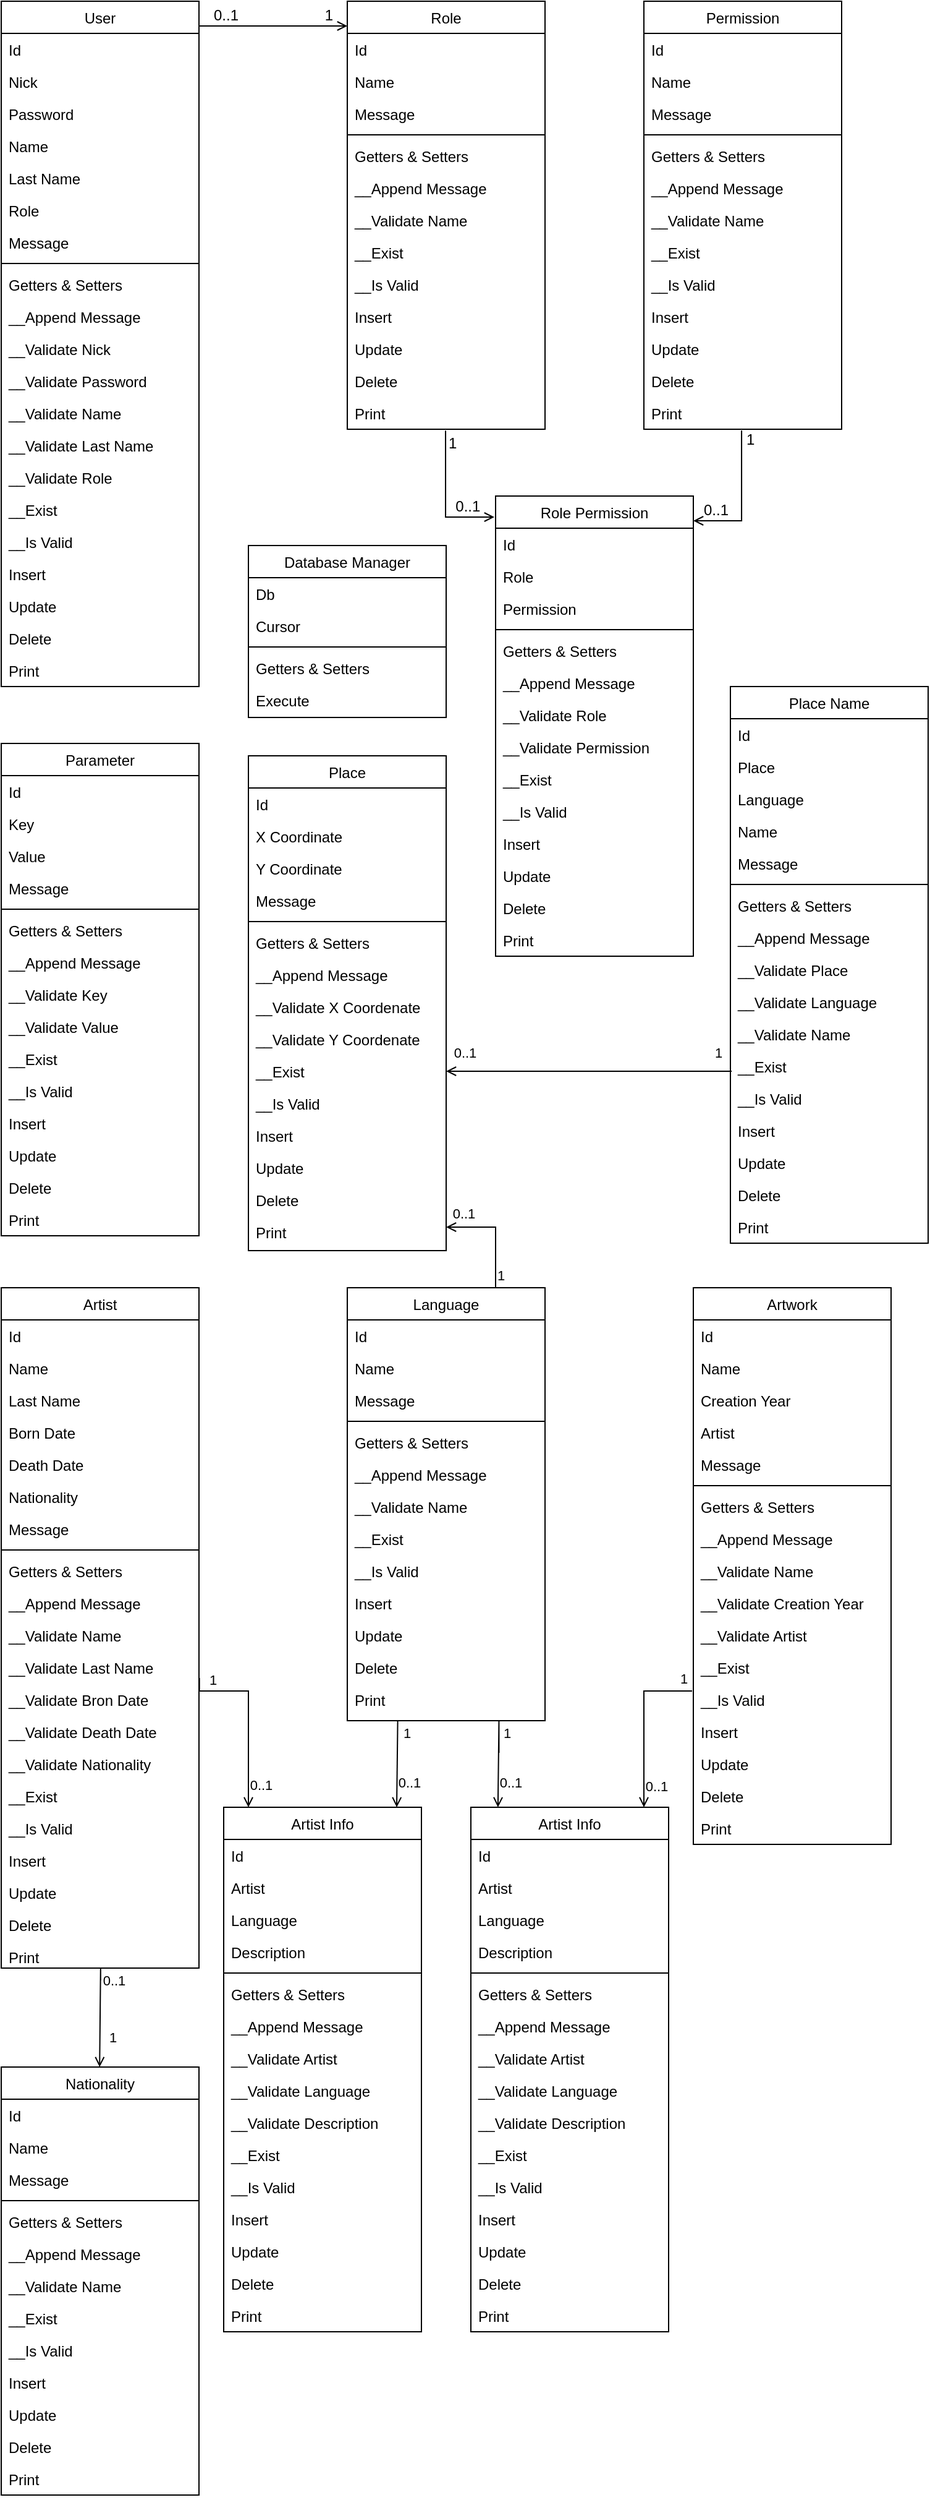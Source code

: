 <mxfile version="15.4.0" type="device"><diagram id="C5RBs43oDa-KdzZeNtuy" name="Page-1"><mxGraphModel dx="2370" dy="1357" grid="1" gridSize="10" guides="1" tooltips="1" connect="1" arrows="1" fold="1" page="1" pageScale="1" pageWidth="827" pageHeight="1169" math="0" shadow="0"><root><mxCell id="WIyWlLk6GJQsqaUBKTNV-0"/><mxCell id="WIyWlLk6GJQsqaUBKTNV-1" parent="WIyWlLk6GJQsqaUBKTNV-0"/><mxCell id="zkfFHV4jXpPFQw0GAbJ--0" value="User" style="swimlane;fontStyle=0;align=center;verticalAlign=top;childLayout=stackLayout;horizontal=1;startSize=26;horizontalStack=0;resizeParent=1;resizeLast=0;collapsible=1;marginBottom=0;rounded=0;shadow=0;strokeWidth=1;" parent="WIyWlLk6GJQsqaUBKTNV-1" vertex="1"><mxGeometry x="40" y="40" width="160" height="554" as="geometry"><mxRectangle x="220" y="120" width="160" height="26" as="alternateBounds"/></mxGeometry></mxCell><mxCell id="zkfFHV4jXpPFQw0GAbJ--1" value="Id" style="text;align=left;verticalAlign=top;spacingLeft=4;spacingRight=4;overflow=hidden;rotatable=0;points=[[0,0.5],[1,0.5]];portConstraint=eastwest;" parent="zkfFHV4jXpPFQw0GAbJ--0" vertex="1"><mxGeometry y="26" width="160" height="26" as="geometry"/></mxCell><mxCell id="zkfFHV4jXpPFQw0GAbJ--2" value="Nick" style="text;align=left;verticalAlign=top;spacingLeft=4;spacingRight=4;overflow=hidden;rotatable=0;points=[[0,0.5],[1,0.5]];portConstraint=eastwest;rounded=0;shadow=0;html=0;" parent="zkfFHV4jXpPFQw0GAbJ--0" vertex="1"><mxGeometry y="52" width="160" height="26" as="geometry"/></mxCell><mxCell id="zkfFHV4jXpPFQw0GAbJ--3" value="Password" style="text;align=left;verticalAlign=top;spacingLeft=4;spacingRight=4;overflow=hidden;rotatable=0;points=[[0,0.5],[1,0.5]];portConstraint=eastwest;rounded=0;shadow=0;html=0;" parent="zkfFHV4jXpPFQw0GAbJ--0" vertex="1"><mxGeometry y="78" width="160" height="26" as="geometry"/></mxCell><mxCell id="zkfFHV4jXpPFQw0GAbJ--5" value="Name" style="text;align=left;verticalAlign=top;spacingLeft=4;spacingRight=4;overflow=hidden;rotatable=0;points=[[0,0.5],[1,0.5]];portConstraint=eastwest;" parent="zkfFHV4jXpPFQw0GAbJ--0" vertex="1"><mxGeometry y="104" width="160" height="26" as="geometry"/></mxCell><mxCell id="4jPokhcOP_Kk50UFmvds-1" value="Last Name" style="text;align=left;verticalAlign=top;spacingLeft=4;spacingRight=4;overflow=hidden;rotatable=0;points=[[0,0.5],[1,0.5]];portConstraint=eastwest;" parent="zkfFHV4jXpPFQw0GAbJ--0" vertex="1"><mxGeometry y="130" width="160" height="26" as="geometry"/></mxCell><mxCell id="4jPokhcOP_Kk50UFmvds-2" value="Role" style="text;align=left;verticalAlign=top;spacingLeft=4;spacingRight=4;overflow=hidden;rotatable=0;points=[[0,0.5],[1,0.5]];portConstraint=eastwest;" parent="zkfFHV4jXpPFQw0GAbJ--0" vertex="1"><mxGeometry y="156" width="160" height="26" as="geometry"/></mxCell><mxCell id="4jPokhcOP_Kk50UFmvds-3" value="Message" style="text;align=left;verticalAlign=top;spacingLeft=4;spacingRight=4;overflow=hidden;rotatable=0;points=[[0,0.5],[1,0.5]];portConstraint=eastwest;" parent="zkfFHV4jXpPFQw0GAbJ--0" vertex="1"><mxGeometry y="182" width="160" height="26" as="geometry"/></mxCell><mxCell id="zkfFHV4jXpPFQw0GAbJ--4" value="" style="line;html=1;strokeWidth=1;align=left;verticalAlign=middle;spacingTop=-1;spacingLeft=3;spacingRight=3;rotatable=0;labelPosition=right;points=[];portConstraint=eastwest;" parent="zkfFHV4jXpPFQw0GAbJ--0" vertex="1"><mxGeometry y="208" width="160" height="8" as="geometry"/></mxCell><mxCell id="lQntqIum4L4H6iE4oI0a-6" value="Getters &amp; Setters" style="text;align=left;verticalAlign=top;spacingLeft=4;spacingRight=4;overflow=hidden;rotatable=0;points=[[0,0.5],[1,0.5]];portConstraint=eastwest;" vertex="1" parent="zkfFHV4jXpPFQw0GAbJ--0"><mxGeometry y="216" width="160" height="26" as="geometry"/></mxCell><mxCell id="4jPokhcOP_Kk50UFmvds-5" value="__Append Message" style="text;align=left;verticalAlign=top;spacingLeft=4;spacingRight=4;overflow=hidden;rotatable=0;points=[[0,0.5],[1,0.5]];portConstraint=eastwest;" parent="zkfFHV4jXpPFQw0GAbJ--0" vertex="1"><mxGeometry y="242" width="160" height="26" as="geometry"/></mxCell><mxCell id="4jPokhcOP_Kk50UFmvds-6" value="__Validate Nick" style="text;align=left;verticalAlign=top;spacingLeft=4;spacingRight=4;overflow=hidden;rotatable=0;points=[[0,0.5],[1,0.5]];portConstraint=eastwest;" parent="zkfFHV4jXpPFQw0GAbJ--0" vertex="1"><mxGeometry y="268" width="160" height="26" as="geometry"/></mxCell><mxCell id="4jPokhcOP_Kk50UFmvds-4" value="__Validate Password" style="text;align=left;verticalAlign=top;spacingLeft=4;spacingRight=4;overflow=hidden;rotatable=0;points=[[0,0.5],[1,0.5]];portConstraint=eastwest;" parent="zkfFHV4jXpPFQw0GAbJ--0" vertex="1"><mxGeometry y="294" width="160" height="26" as="geometry"/></mxCell><mxCell id="4jPokhcOP_Kk50UFmvds-7" value="__Validate Name" style="text;align=left;verticalAlign=top;spacingLeft=4;spacingRight=4;overflow=hidden;rotatable=0;points=[[0,0.5],[1,0.5]];portConstraint=eastwest;" parent="zkfFHV4jXpPFQw0GAbJ--0" vertex="1"><mxGeometry y="320" width="160" height="26" as="geometry"/></mxCell><mxCell id="4jPokhcOP_Kk50UFmvds-8" value="__Validate Last Name" style="text;align=left;verticalAlign=top;spacingLeft=4;spacingRight=4;overflow=hidden;rotatable=0;points=[[0,0.5],[1,0.5]];portConstraint=eastwest;" parent="zkfFHV4jXpPFQw0GAbJ--0" vertex="1"><mxGeometry y="346" width="160" height="26" as="geometry"/></mxCell><mxCell id="4jPokhcOP_Kk50UFmvds-9" value="__Validate Role" style="text;align=left;verticalAlign=top;spacingLeft=4;spacingRight=4;overflow=hidden;rotatable=0;points=[[0,0.5],[1,0.5]];portConstraint=eastwest;" parent="zkfFHV4jXpPFQw0GAbJ--0" vertex="1"><mxGeometry y="372" width="160" height="26" as="geometry"/></mxCell><mxCell id="4jPokhcOP_Kk50UFmvds-15" value="__Exist" style="text;align=left;verticalAlign=top;spacingLeft=4;spacingRight=4;overflow=hidden;rotatable=0;points=[[0,0.5],[1,0.5]];portConstraint=eastwest;" parent="zkfFHV4jXpPFQw0GAbJ--0" vertex="1"><mxGeometry y="398" width="160" height="26" as="geometry"/></mxCell><mxCell id="4jPokhcOP_Kk50UFmvds-14" value="__Is Valid" style="text;align=left;verticalAlign=top;spacingLeft=4;spacingRight=4;overflow=hidden;rotatable=0;points=[[0,0.5],[1,0.5]];portConstraint=eastwest;" parent="zkfFHV4jXpPFQw0GAbJ--0" vertex="1"><mxGeometry y="424" width="160" height="26" as="geometry"/></mxCell><mxCell id="4jPokhcOP_Kk50UFmvds-13" value="Insert" style="text;align=left;verticalAlign=top;spacingLeft=4;spacingRight=4;overflow=hidden;rotatable=0;points=[[0,0.5],[1,0.5]];portConstraint=eastwest;" parent="zkfFHV4jXpPFQw0GAbJ--0" vertex="1"><mxGeometry y="450" width="160" height="26" as="geometry"/></mxCell><mxCell id="4jPokhcOP_Kk50UFmvds-12" value="Update" style="text;align=left;verticalAlign=top;spacingLeft=4;spacingRight=4;overflow=hidden;rotatable=0;points=[[0,0.5],[1,0.5]];portConstraint=eastwest;" parent="zkfFHV4jXpPFQw0GAbJ--0" vertex="1"><mxGeometry y="476" width="160" height="26" as="geometry"/></mxCell><mxCell id="4jPokhcOP_Kk50UFmvds-11" value="Delete" style="text;align=left;verticalAlign=top;spacingLeft=4;spacingRight=4;overflow=hidden;rotatable=0;points=[[0,0.5],[1,0.5]];portConstraint=eastwest;" parent="zkfFHV4jXpPFQw0GAbJ--0" vertex="1"><mxGeometry y="502" width="160" height="26" as="geometry"/></mxCell><mxCell id="4jPokhcOP_Kk50UFmvds-16" value="Print" style="text;align=left;verticalAlign=top;spacingLeft=4;spacingRight=4;overflow=hidden;rotatable=0;points=[[0,0.5],[1,0.5]];portConstraint=eastwest;" parent="zkfFHV4jXpPFQw0GAbJ--0" vertex="1"><mxGeometry y="528" width="160" height="26" as="geometry"/></mxCell><mxCell id="zkfFHV4jXpPFQw0GAbJ--17" value="Role" style="swimlane;fontStyle=0;align=center;verticalAlign=top;childLayout=stackLayout;horizontal=1;startSize=26;horizontalStack=0;resizeParent=1;resizeLast=0;collapsible=1;marginBottom=0;rounded=0;shadow=0;strokeWidth=1;" parent="WIyWlLk6GJQsqaUBKTNV-1" vertex="1"><mxGeometry x="320" y="40" width="160" height="346" as="geometry"><mxRectangle x="550" y="140" width="160" height="26" as="alternateBounds"/></mxGeometry></mxCell><mxCell id="4jPokhcOP_Kk50UFmvds-17" value="Id" style="text;align=left;verticalAlign=top;spacingLeft=4;spacingRight=4;overflow=hidden;rotatable=0;points=[[0,0.5],[1,0.5]];portConstraint=eastwest;" parent="zkfFHV4jXpPFQw0GAbJ--17" vertex="1"><mxGeometry y="26" width="160" height="26" as="geometry"/></mxCell><mxCell id="4jPokhcOP_Kk50UFmvds-18" value="Name" style="text;align=left;verticalAlign=top;spacingLeft=4;spacingRight=4;overflow=hidden;rotatable=0;points=[[0,0.5],[1,0.5]];portConstraint=eastwest;" parent="zkfFHV4jXpPFQw0GAbJ--17" vertex="1"><mxGeometry y="52" width="160" height="26" as="geometry"/></mxCell><mxCell id="4jPokhcOP_Kk50UFmvds-19" value="Message" style="text;align=left;verticalAlign=top;spacingLeft=4;spacingRight=4;overflow=hidden;rotatable=0;points=[[0,0.5],[1,0.5]];portConstraint=eastwest;" parent="zkfFHV4jXpPFQw0GAbJ--17" vertex="1"><mxGeometry y="78" width="160" height="26" as="geometry"/></mxCell><mxCell id="zkfFHV4jXpPFQw0GAbJ--23" value="" style="line;html=1;strokeWidth=1;align=left;verticalAlign=middle;spacingTop=-1;spacingLeft=3;spacingRight=3;rotatable=0;labelPosition=right;points=[];portConstraint=eastwest;" parent="zkfFHV4jXpPFQw0GAbJ--17" vertex="1"><mxGeometry y="104" width="160" height="8" as="geometry"/></mxCell><mxCell id="lQntqIum4L4H6iE4oI0a-7" value="Getters &amp; Setters" style="text;align=left;verticalAlign=top;spacingLeft=4;spacingRight=4;overflow=hidden;rotatable=0;points=[[0,0.5],[1,0.5]];portConstraint=eastwest;" vertex="1" parent="zkfFHV4jXpPFQw0GAbJ--17"><mxGeometry y="112" width="160" height="26" as="geometry"/></mxCell><mxCell id="4jPokhcOP_Kk50UFmvds-20" value="__Append Message" style="text;align=left;verticalAlign=top;spacingLeft=4;spacingRight=4;overflow=hidden;rotatable=0;points=[[0,0.5],[1,0.5]];portConstraint=eastwest;" parent="zkfFHV4jXpPFQw0GAbJ--17" vertex="1"><mxGeometry y="138" width="160" height="26" as="geometry"/></mxCell><mxCell id="4jPokhcOP_Kk50UFmvds-21" value="__Validate Name" style="text;align=left;verticalAlign=top;spacingLeft=4;spacingRight=4;overflow=hidden;rotatable=0;points=[[0,0.5],[1,0.5]];portConstraint=eastwest;" parent="zkfFHV4jXpPFQw0GAbJ--17" vertex="1"><mxGeometry y="164" width="160" height="26" as="geometry"/></mxCell><mxCell id="4jPokhcOP_Kk50UFmvds-22" value="__Exist" style="text;align=left;verticalAlign=top;spacingLeft=4;spacingRight=4;overflow=hidden;rotatable=0;points=[[0,0.5],[1,0.5]];portConstraint=eastwest;" parent="zkfFHV4jXpPFQw0GAbJ--17" vertex="1"><mxGeometry y="190" width="160" height="26" as="geometry"/></mxCell><mxCell id="4jPokhcOP_Kk50UFmvds-24" value="__Is Valid" style="text;align=left;verticalAlign=top;spacingLeft=4;spacingRight=4;overflow=hidden;rotatable=0;points=[[0,0.5],[1,0.5]];portConstraint=eastwest;" parent="zkfFHV4jXpPFQw0GAbJ--17" vertex="1"><mxGeometry y="216" width="160" height="26" as="geometry"/></mxCell><mxCell id="4jPokhcOP_Kk50UFmvds-25" value="Insert" style="text;align=left;verticalAlign=top;spacingLeft=4;spacingRight=4;overflow=hidden;rotatable=0;points=[[0,0.5],[1,0.5]];portConstraint=eastwest;" parent="zkfFHV4jXpPFQw0GAbJ--17" vertex="1"><mxGeometry y="242" width="160" height="26" as="geometry"/></mxCell><mxCell id="4jPokhcOP_Kk50UFmvds-26" value="Update" style="text;align=left;verticalAlign=top;spacingLeft=4;spacingRight=4;overflow=hidden;rotatable=0;points=[[0,0.5],[1,0.5]];portConstraint=eastwest;" parent="zkfFHV4jXpPFQw0GAbJ--17" vertex="1"><mxGeometry y="268" width="160" height="26" as="geometry"/></mxCell><mxCell id="4jPokhcOP_Kk50UFmvds-27" value="Delete" style="text;align=left;verticalAlign=top;spacingLeft=4;spacingRight=4;overflow=hidden;rotatable=0;points=[[0,0.5],[1,0.5]];portConstraint=eastwest;" parent="zkfFHV4jXpPFQw0GAbJ--17" vertex="1"><mxGeometry y="294" width="160" height="26" as="geometry"/></mxCell><mxCell id="4jPokhcOP_Kk50UFmvds-28" value="Print" style="text;align=left;verticalAlign=top;spacingLeft=4;spacingRight=4;overflow=hidden;rotatable=0;points=[[0,0.5],[1,0.5]];portConstraint=eastwest;" parent="zkfFHV4jXpPFQw0GAbJ--17" vertex="1"><mxGeometry y="320" width="160" height="26" as="geometry"/></mxCell><mxCell id="zkfFHV4jXpPFQw0GAbJ--26" value="" style="endArrow=open;shadow=0;strokeWidth=1;rounded=0;endFill=1;edgeStyle=elbowEdgeStyle;elbow=vertical;" parent="WIyWlLk6GJQsqaUBKTNV-1" source="zkfFHV4jXpPFQw0GAbJ--0" target="zkfFHV4jXpPFQw0GAbJ--17" edge="1"><mxGeometry x="0.5" y="41" relative="1" as="geometry"><mxPoint x="380" y="192" as="sourcePoint"/><mxPoint x="540" y="192" as="targetPoint"/><mxPoint x="-40" y="32" as="offset"/><Array as="points"><mxPoint x="250" y="60"/></Array></mxGeometry></mxCell><mxCell id="zkfFHV4jXpPFQw0GAbJ--27" value="0..1" style="resizable=0;align=left;verticalAlign=bottom;labelBackgroundColor=none;fontSize=12;" parent="zkfFHV4jXpPFQw0GAbJ--26" connectable="0" vertex="1"><mxGeometry x="-1" relative="1" as="geometry"><mxPoint x="10" as="offset"/></mxGeometry></mxCell><mxCell id="zkfFHV4jXpPFQw0GAbJ--28" value="1" style="resizable=0;align=right;verticalAlign=bottom;labelBackgroundColor=none;fontSize=12;" parent="zkfFHV4jXpPFQw0GAbJ--26" connectable="0" vertex="1"><mxGeometry x="1" relative="1" as="geometry"><mxPoint x="-10" as="offset"/></mxGeometry></mxCell><mxCell id="4jPokhcOP_Kk50UFmvds-29" value="Permission" style="swimlane;fontStyle=0;align=center;verticalAlign=top;childLayout=stackLayout;horizontal=1;startSize=26;horizontalStack=0;resizeParent=1;resizeLast=0;collapsible=1;marginBottom=0;rounded=0;shadow=0;strokeWidth=1;" parent="WIyWlLk6GJQsqaUBKTNV-1" vertex="1"><mxGeometry x="560" y="40" width="160" height="346" as="geometry"><mxRectangle x="550" y="140" width="160" height="26" as="alternateBounds"/></mxGeometry></mxCell><mxCell id="4jPokhcOP_Kk50UFmvds-30" value="Id" style="text;align=left;verticalAlign=top;spacingLeft=4;spacingRight=4;overflow=hidden;rotatable=0;points=[[0,0.5],[1,0.5]];portConstraint=eastwest;" parent="4jPokhcOP_Kk50UFmvds-29" vertex="1"><mxGeometry y="26" width="160" height="26" as="geometry"/></mxCell><mxCell id="4jPokhcOP_Kk50UFmvds-31" value="Name" style="text;align=left;verticalAlign=top;spacingLeft=4;spacingRight=4;overflow=hidden;rotatable=0;points=[[0,0.5],[1,0.5]];portConstraint=eastwest;" parent="4jPokhcOP_Kk50UFmvds-29" vertex="1"><mxGeometry y="52" width="160" height="26" as="geometry"/></mxCell><mxCell id="4jPokhcOP_Kk50UFmvds-32" value="Message" style="text;align=left;verticalAlign=top;spacingLeft=4;spacingRight=4;overflow=hidden;rotatable=0;points=[[0,0.5],[1,0.5]];portConstraint=eastwest;" parent="4jPokhcOP_Kk50UFmvds-29" vertex="1"><mxGeometry y="78" width="160" height="26" as="geometry"/></mxCell><mxCell id="4jPokhcOP_Kk50UFmvds-33" value="" style="line;html=1;strokeWidth=1;align=left;verticalAlign=middle;spacingTop=-1;spacingLeft=3;spacingRight=3;rotatable=0;labelPosition=right;points=[];portConstraint=eastwest;" parent="4jPokhcOP_Kk50UFmvds-29" vertex="1"><mxGeometry y="104" width="160" height="8" as="geometry"/></mxCell><mxCell id="lQntqIum4L4H6iE4oI0a-8" value="Getters &amp; Setters" style="text;align=left;verticalAlign=top;spacingLeft=4;spacingRight=4;overflow=hidden;rotatable=0;points=[[0,0.5],[1,0.5]];portConstraint=eastwest;" vertex="1" parent="4jPokhcOP_Kk50UFmvds-29"><mxGeometry y="112" width="160" height="26" as="geometry"/></mxCell><mxCell id="4jPokhcOP_Kk50UFmvds-34" value="__Append Message" style="text;align=left;verticalAlign=top;spacingLeft=4;spacingRight=4;overflow=hidden;rotatable=0;points=[[0,0.5],[1,0.5]];portConstraint=eastwest;" parent="4jPokhcOP_Kk50UFmvds-29" vertex="1"><mxGeometry y="138" width="160" height="26" as="geometry"/></mxCell><mxCell id="4jPokhcOP_Kk50UFmvds-35" value="__Validate Name" style="text;align=left;verticalAlign=top;spacingLeft=4;spacingRight=4;overflow=hidden;rotatable=0;points=[[0,0.5],[1,0.5]];portConstraint=eastwest;" parent="4jPokhcOP_Kk50UFmvds-29" vertex="1"><mxGeometry y="164" width="160" height="26" as="geometry"/></mxCell><mxCell id="4jPokhcOP_Kk50UFmvds-36" value="__Exist" style="text;align=left;verticalAlign=top;spacingLeft=4;spacingRight=4;overflow=hidden;rotatable=0;points=[[0,0.5],[1,0.5]];portConstraint=eastwest;" parent="4jPokhcOP_Kk50UFmvds-29" vertex="1"><mxGeometry y="190" width="160" height="26" as="geometry"/></mxCell><mxCell id="4jPokhcOP_Kk50UFmvds-37" value="__Is Valid" style="text;align=left;verticalAlign=top;spacingLeft=4;spacingRight=4;overflow=hidden;rotatable=0;points=[[0,0.5],[1,0.5]];portConstraint=eastwest;" parent="4jPokhcOP_Kk50UFmvds-29" vertex="1"><mxGeometry y="216" width="160" height="26" as="geometry"/></mxCell><mxCell id="4jPokhcOP_Kk50UFmvds-38" value="Insert" style="text;align=left;verticalAlign=top;spacingLeft=4;spacingRight=4;overflow=hidden;rotatable=0;points=[[0,0.5],[1,0.5]];portConstraint=eastwest;" parent="4jPokhcOP_Kk50UFmvds-29" vertex="1"><mxGeometry y="242" width="160" height="26" as="geometry"/></mxCell><mxCell id="4jPokhcOP_Kk50UFmvds-39" value="Update" style="text;align=left;verticalAlign=top;spacingLeft=4;spacingRight=4;overflow=hidden;rotatable=0;points=[[0,0.5],[1,0.5]];portConstraint=eastwest;" parent="4jPokhcOP_Kk50UFmvds-29" vertex="1"><mxGeometry y="268" width="160" height="26" as="geometry"/></mxCell><mxCell id="4jPokhcOP_Kk50UFmvds-40" value="Delete" style="text;align=left;verticalAlign=top;spacingLeft=4;spacingRight=4;overflow=hidden;rotatable=0;points=[[0,0.5],[1,0.5]];portConstraint=eastwest;" parent="4jPokhcOP_Kk50UFmvds-29" vertex="1"><mxGeometry y="294" width="160" height="26" as="geometry"/></mxCell><mxCell id="4jPokhcOP_Kk50UFmvds-41" value="Print" style="text;align=left;verticalAlign=top;spacingLeft=4;spacingRight=4;overflow=hidden;rotatable=0;points=[[0,0.5],[1,0.5]];portConstraint=eastwest;" parent="4jPokhcOP_Kk50UFmvds-29" vertex="1"><mxGeometry y="320" width="160" height="26" as="geometry"/></mxCell><mxCell id="4jPokhcOP_Kk50UFmvds-59" value="" style="endArrow=open;shadow=0;strokeWidth=1;rounded=0;endFill=1;edgeStyle=elbowEdgeStyle;elbow=vertical;exitX=0.497;exitY=1.045;exitDx=0;exitDy=0;exitPerimeter=0;" parent="WIyWlLk6GJQsqaUBKTNV-1" source="4jPokhcOP_Kk50UFmvds-28" edge="1"><mxGeometry x="0.5" y="41" relative="1" as="geometry"><mxPoint x="390" y="410" as="sourcePoint"/><mxPoint x="439" y="457" as="targetPoint"/><mxPoint x="-40" y="32" as="offset"/><Array as="points"><mxPoint x="430" y="457"/></Array></mxGeometry></mxCell><mxCell id="4jPokhcOP_Kk50UFmvds-60" value="1" style="resizable=0;align=left;verticalAlign=bottom;labelBackgroundColor=none;fontSize=12;" parent="4jPokhcOP_Kk50UFmvds-59" connectable="0" vertex="1"><mxGeometry x="-1" relative="1" as="geometry"><mxPoint x="0.48" y="18.83" as="offset"/></mxGeometry></mxCell><mxCell id="4jPokhcOP_Kk50UFmvds-61" value="0..1" style="resizable=0;align=right;verticalAlign=bottom;labelBackgroundColor=none;fontSize=12;" parent="4jPokhcOP_Kk50UFmvds-59" connectable="0" vertex="1"><mxGeometry x="1" relative="1" as="geometry"><mxPoint x="-10" as="offset"/></mxGeometry></mxCell><mxCell id="4jPokhcOP_Kk50UFmvds-63" value="" style="endArrow=open;shadow=0;strokeWidth=1;rounded=0;endFill=1;edgeStyle=elbowEdgeStyle;elbow=vertical;exitX=0.494;exitY=1.038;exitDx=0;exitDy=0;exitPerimeter=0;" parent="WIyWlLk6GJQsqaUBKTNV-1" source="4jPokhcOP_Kk50UFmvds-41" edge="1"><mxGeometry x="0.5" y="41" relative="1" as="geometry"><mxPoint x="740" y="450" as="sourcePoint"/><mxPoint x="600" y="460" as="targetPoint"/><mxPoint x="-40" y="32" as="offset"/><Array as="points"><mxPoint x="650" y="460"/><mxPoint x="690" y="469"/></Array></mxGeometry></mxCell><mxCell id="4jPokhcOP_Kk50UFmvds-67" value="Nationality" style="swimlane;fontStyle=0;align=center;verticalAlign=top;childLayout=stackLayout;horizontal=1;startSize=26;horizontalStack=0;resizeParent=1;resizeLast=0;collapsible=1;marginBottom=0;rounded=0;shadow=0;strokeWidth=1;" parent="WIyWlLk6GJQsqaUBKTNV-1" vertex="1"><mxGeometry x="40" y="1710" width="160" height="346" as="geometry"><mxRectangle x="550" y="140" width="160" height="26" as="alternateBounds"/></mxGeometry></mxCell><mxCell id="4jPokhcOP_Kk50UFmvds-68" value="Id" style="text;align=left;verticalAlign=top;spacingLeft=4;spacingRight=4;overflow=hidden;rotatable=0;points=[[0,0.5],[1,0.5]];portConstraint=eastwest;" parent="4jPokhcOP_Kk50UFmvds-67" vertex="1"><mxGeometry y="26" width="160" height="26" as="geometry"/></mxCell><mxCell id="4jPokhcOP_Kk50UFmvds-69" value="Name" style="text;align=left;verticalAlign=top;spacingLeft=4;spacingRight=4;overflow=hidden;rotatable=0;points=[[0,0.5],[1,0.5]];portConstraint=eastwest;" parent="4jPokhcOP_Kk50UFmvds-67" vertex="1"><mxGeometry y="52" width="160" height="26" as="geometry"/></mxCell><mxCell id="4jPokhcOP_Kk50UFmvds-70" value="Message" style="text;align=left;verticalAlign=top;spacingLeft=4;spacingRight=4;overflow=hidden;rotatable=0;points=[[0,0.5],[1,0.5]];portConstraint=eastwest;" parent="4jPokhcOP_Kk50UFmvds-67" vertex="1"><mxGeometry y="78" width="160" height="26" as="geometry"/></mxCell><mxCell id="4jPokhcOP_Kk50UFmvds-71" value="" style="line;html=1;strokeWidth=1;align=left;verticalAlign=middle;spacingTop=-1;spacingLeft=3;spacingRight=3;rotatable=0;labelPosition=right;points=[];portConstraint=eastwest;" parent="4jPokhcOP_Kk50UFmvds-67" vertex="1"><mxGeometry y="104" width="160" height="8" as="geometry"/></mxCell><mxCell id="lQntqIum4L4H6iE4oI0a-3" value="Getters &amp; Setters" style="text;align=left;verticalAlign=top;spacingLeft=4;spacingRight=4;overflow=hidden;rotatable=0;points=[[0,0.5],[1,0.5]];portConstraint=eastwest;" vertex="1" parent="4jPokhcOP_Kk50UFmvds-67"><mxGeometry y="112" width="160" height="26" as="geometry"/></mxCell><mxCell id="4jPokhcOP_Kk50UFmvds-72" value="__Append Message" style="text;align=left;verticalAlign=top;spacingLeft=4;spacingRight=4;overflow=hidden;rotatable=0;points=[[0,0.5],[1,0.5]];portConstraint=eastwest;" parent="4jPokhcOP_Kk50UFmvds-67" vertex="1"><mxGeometry y="138" width="160" height="26" as="geometry"/></mxCell><mxCell id="4jPokhcOP_Kk50UFmvds-73" value="__Validate Name" style="text;align=left;verticalAlign=top;spacingLeft=4;spacingRight=4;overflow=hidden;rotatable=0;points=[[0,0.5],[1,0.5]];portConstraint=eastwest;" parent="4jPokhcOP_Kk50UFmvds-67" vertex="1"><mxGeometry y="164" width="160" height="26" as="geometry"/></mxCell><mxCell id="4jPokhcOP_Kk50UFmvds-74" value="__Exist" style="text;align=left;verticalAlign=top;spacingLeft=4;spacingRight=4;overflow=hidden;rotatable=0;points=[[0,0.5],[1,0.5]];portConstraint=eastwest;" parent="4jPokhcOP_Kk50UFmvds-67" vertex="1"><mxGeometry y="190" width="160" height="26" as="geometry"/></mxCell><mxCell id="4jPokhcOP_Kk50UFmvds-75" value="__Is Valid" style="text;align=left;verticalAlign=top;spacingLeft=4;spacingRight=4;overflow=hidden;rotatable=0;points=[[0,0.5],[1,0.5]];portConstraint=eastwest;" parent="4jPokhcOP_Kk50UFmvds-67" vertex="1"><mxGeometry y="216" width="160" height="26" as="geometry"/></mxCell><mxCell id="4jPokhcOP_Kk50UFmvds-76" value="Insert" style="text;align=left;verticalAlign=top;spacingLeft=4;spacingRight=4;overflow=hidden;rotatable=0;points=[[0,0.5],[1,0.5]];portConstraint=eastwest;" parent="4jPokhcOP_Kk50UFmvds-67" vertex="1"><mxGeometry y="242" width="160" height="26" as="geometry"/></mxCell><mxCell id="4jPokhcOP_Kk50UFmvds-77" value="Update" style="text;align=left;verticalAlign=top;spacingLeft=4;spacingRight=4;overflow=hidden;rotatable=0;points=[[0,0.5],[1,0.5]];portConstraint=eastwest;" parent="4jPokhcOP_Kk50UFmvds-67" vertex="1"><mxGeometry y="268" width="160" height="26" as="geometry"/></mxCell><mxCell id="4jPokhcOP_Kk50UFmvds-78" value="Delete" style="text;align=left;verticalAlign=top;spacingLeft=4;spacingRight=4;overflow=hidden;rotatable=0;points=[[0,0.5],[1,0.5]];portConstraint=eastwest;" parent="4jPokhcOP_Kk50UFmvds-67" vertex="1"><mxGeometry y="294" width="160" height="26" as="geometry"/></mxCell><mxCell id="4jPokhcOP_Kk50UFmvds-79" value="Print" style="text;align=left;verticalAlign=top;spacingLeft=4;spacingRight=4;overflow=hidden;rotatable=0;points=[[0,0.5],[1,0.5]];portConstraint=eastwest;" parent="4jPokhcOP_Kk50UFmvds-67" vertex="1"><mxGeometry y="320" width="160" height="26" as="geometry"/></mxCell><mxCell id="4jPokhcOP_Kk50UFmvds-80" value="Artist" style="swimlane;fontStyle=0;align=center;verticalAlign=top;childLayout=stackLayout;horizontal=1;startSize=26;horizontalStack=0;resizeParent=1;resizeLast=0;collapsible=1;marginBottom=0;rounded=0;shadow=0;strokeWidth=1;" parent="WIyWlLk6GJQsqaUBKTNV-1" vertex="1"><mxGeometry x="40" y="1080" width="160" height="550" as="geometry"><mxRectangle x="220" y="120" width="160" height="26" as="alternateBounds"/></mxGeometry></mxCell><mxCell id="4jPokhcOP_Kk50UFmvds-81" value="Id" style="text;align=left;verticalAlign=top;spacingLeft=4;spacingRight=4;overflow=hidden;rotatable=0;points=[[0,0.5],[1,0.5]];portConstraint=eastwest;" parent="4jPokhcOP_Kk50UFmvds-80" vertex="1"><mxGeometry y="26" width="160" height="26" as="geometry"/></mxCell><mxCell id="4jPokhcOP_Kk50UFmvds-84" value="Name" style="text;align=left;verticalAlign=top;spacingLeft=4;spacingRight=4;overflow=hidden;rotatable=0;points=[[0,0.5],[1,0.5]];portConstraint=eastwest;" parent="4jPokhcOP_Kk50UFmvds-80" vertex="1"><mxGeometry y="52" width="160" height="26" as="geometry"/></mxCell><mxCell id="4jPokhcOP_Kk50UFmvds-85" value="Last Name" style="text;align=left;verticalAlign=top;spacingLeft=4;spacingRight=4;overflow=hidden;rotatable=0;points=[[0,0.5],[1,0.5]];portConstraint=eastwest;" parent="4jPokhcOP_Kk50UFmvds-80" vertex="1"><mxGeometry y="78" width="160" height="26" as="geometry"/></mxCell><mxCell id="4jPokhcOP_Kk50UFmvds-82" value="Born Date" style="text;align=left;verticalAlign=top;spacingLeft=4;spacingRight=4;overflow=hidden;rotatable=0;points=[[0,0.5],[1,0.5]];portConstraint=eastwest;rounded=0;shadow=0;html=0;" parent="4jPokhcOP_Kk50UFmvds-80" vertex="1"><mxGeometry y="104" width="160" height="26" as="geometry"/></mxCell><mxCell id="4jPokhcOP_Kk50UFmvds-83" value="Death Date" style="text;align=left;verticalAlign=top;spacingLeft=4;spacingRight=4;overflow=hidden;rotatable=0;points=[[0,0.5],[1,0.5]];portConstraint=eastwest;rounded=0;shadow=0;html=0;" parent="4jPokhcOP_Kk50UFmvds-80" vertex="1"><mxGeometry y="130" width="160" height="26" as="geometry"/></mxCell><mxCell id="4jPokhcOP_Kk50UFmvds-86" value="Nationality" style="text;align=left;verticalAlign=top;spacingLeft=4;spacingRight=4;overflow=hidden;rotatable=0;points=[[0,0.5],[1,0.5]];portConstraint=eastwest;" parent="4jPokhcOP_Kk50UFmvds-80" vertex="1"><mxGeometry y="156" width="160" height="26" as="geometry"/></mxCell><mxCell id="4jPokhcOP_Kk50UFmvds-87" value="Message" style="text;align=left;verticalAlign=top;spacingLeft=4;spacingRight=4;overflow=hidden;rotatable=0;points=[[0,0.5],[1,0.5]];portConstraint=eastwest;" parent="4jPokhcOP_Kk50UFmvds-80" vertex="1"><mxGeometry y="182" width="160" height="26" as="geometry"/></mxCell><mxCell id="4jPokhcOP_Kk50UFmvds-88" value="" style="line;html=1;strokeWidth=1;align=left;verticalAlign=middle;spacingTop=-1;spacingLeft=3;spacingRight=3;rotatable=0;labelPosition=right;points=[];portConstraint=eastwest;" parent="4jPokhcOP_Kk50UFmvds-80" vertex="1"><mxGeometry y="208" width="160" height="8" as="geometry"/></mxCell><mxCell id="lQntqIum4L4H6iE4oI0a-0" value="Getters &amp; Setters" style="text;align=left;verticalAlign=top;spacingLeft=4;spacingRight=4;overflow=hidden;rotatable=0;points=[[0,0.5],[1,0.5]];portConstraint=eastwest;" vertex="1" parent="4jPokhcOP_Kk50UFmvds-80"><mxGeometry y="216" width="160" height="26" as="geometry"/></mxCell><mxCell id="4jPokhcOP_Kk50UFmvds-89" value="__Append Message" style="text;align=left;verticalAlign=top;spacingLeft=4;spacingRight=4;overflow=hidden;rotatable=0;points=[[0,0.5],[1,0.5]];portConstraint=eastwest;" parent="4jPokhcOP_Kk50UFmvds-80" vertex="1"><mxGeometry y="242" width="160" height="26" as="geometry"/></mxCell><mxCell id="4jPokhcOP_Kk50UFmvds-92" value="__Validate Name" style="text;align=left;verticalAlign=top;spacingLeft=4;spacingRight=4;overflow=hidden;rotatable=0;points=[[0,0.5],[1,0.5]];portConstraint=eastwest;" parent="4jPokhcOP_Kk50UFmvds-80" vertex="1"><mxGeometry y="268" width="160" height="26" as="geometry"/></mxCell><mxCell id="4jPokhcOP_Kk50UFmvds-93" value="__Validate Last Name" style="text;align=left;verticalAlign=top;spacingLeft=4;spacingRight=4;overflow=hidden;rotatable=0;points=[[0,0.5],[1,0.5]];portConstraint=eastwest;" parent="4jPokhcOP_Kk50UFmvds-80" vertex="1"><mxGeometry y="294" width="160" height="26" as="geometry"/></mxCell><mxCell id="4jPokhcOP_Kk50UFmvds-90" value="__Validate Bron Date" style="text;align=left;verticalAlign=top;spacingLeft=4;spacingRight=4;overflow=hidden;rotatable=0;points=[[0,0.5],[1,0.5]];portConstraint=eastwest;" parent="4jPokhcOP_Kk50UFmvds-80" vertex="1"><mxGeometry y="320" width="160" height="26" as="geometry"/></mxCell><mxCell id="4jPokhcOP_Kk50UFmvds-91" value="__Validate Death Date" style="text;align=left;verticalAlign=top;spacingLeft=4;spacingRight=4;overflow=hidden;rotatable=0;points=[[0,0.5],[1,0.5]];portConstraint=eastwest;" parent="4jPokhcOP_Kk50UFmvds-80" vertex="1"><mxGeometry y="346" width="160" height="26" as="geometry"/></mxCell><mxCell id="4jPokhcOP_Kk50UFmvds-94" value="__Validate Nationality" style="text;align=left;verticalAlign=top;spacingLeft=4;spacingRight=4;overflow=hidden;rotatable=0;points=[[0,0.5],[1,0.5]];portConstraint=eastwest;" parent="4jPokhcOP_Kk50UFmvds-80" vertex="1"><mxGeometry y="372" width="160" height="26" as="geometry"/></mxCell><mxCell id="4jPokhcOP_Kk50UFmvds-95" value="__Exist" style="text;align=left;verticalAlign=top;spacingLeft=4;spacingRight=4;overflow=hidden;rotatable=0;points=[[0,0.5],[1,0.5]];portConstraint=eastwest;" parent="4jPokhcOP_Kk50UFmvds-80" vertex="1"><mxGeometry y="398" width="160" height="26" as="geometry"/></mxCell><mxCell id="4jPokhcOP_Kk50UFmvds-96" value="__Is Valid" style="text;align=left;verticalAlign=top;spacingLeft=4;spacingRight=4;overflow=hidden;rotatable=0;points=[[0,0.5],[1,0.5]];portConstraint=eastwest;" parent="4jPokhcOP_Kk50UFmvds-80" vertex="1"><mxGeometry y="424" width="160" height="26" as="geometry"/></mxCell><mxCell id="4jPokhcOP_Kk50UFmvds-97" value="Insert" style="text;align=left;verticalAlign=top;spacingLeft=4;spacingRight=4;overflow=hidden;rotatable=0;points=[[0,0.5],[1,0.5]];portConstraint=eastwest;" parent="4jPokhcOP_Kk50UFmvds-80" vertex="1"><mxGeometry y="450" width="160" height="26" as="geometry"/></mxCell><mxCell id="4jPokhcOP_Kk50UFmvds-98" value="Update" style="text;align=left;verticalAlign=top;spacingLeft=4;spacingRight=4;overflow=hidden;rotatable=0;points=[[0,0.5],[1,0.5]];portConstraint=eastwest;" parent="4jPokhcOP_Kk50UFmvds-80" vertex="1"><mxGeometry y="476" width="160" height="26" as="geometry"/></mxCell><mxCell id="4jPokhcOP_Kk50UFmvds-99" value="Delete" style="text;align=left;verticalAlign=top;spacingLeft=4;spacingRight=4;overflow=hidden;rotatable=0;points=[[0,0.5],[1,0.5]];portConstraint=eastwest;" parent="4jPokhcOP_Kk50UFmvds-80" vertex="1"><mxGeometry y="502" width="160" height="26" as="geometry"/></mxCell><mxCell id="4jPokhcOP_Kk50UFmvds-100" value="Print" style="text;align=left;verticalAlign=top;spacingLeft=4;spacingRight=4;overflow=hidden;rotatable=0;points=[[0,0.5],[1,0.5]];portConstraint=eastwest;" parent="4jPokhcOP_Kk50UFmvds-80" vertex="1"><mxGeometry y="528" width="160" height="18" as="geometry"/></mxCell><mxCell id="4jPokhcOP_Kk50UFmvds-110" value="Artwork" style="swimlane;fontStyle=0;align=center;verticalAlign=top;childLayout=stackLayout;horizontal=1;startSize=26;horizontalStack=0;resizeParent=1;resizeLast=0;collapsible=1;marginBottom=0;rounded=0;shadow=0;strokeWidth=1;" parent="WIyWlLk6GJQsqaUBKTNV-1" vertex="1"><mxGeometry x="600" y="1080" width="160" height="450" as="geometry"><mxRectangle x="220" y="120" width="160" height="26" as="alternateBounds"/></mxGeometry></mxCell><mxCell id="4jPokhcOP_Kk50UFmvds-111" value="Id" style="text;align=left;verticalAlign=top;spacingLeft=4;spacingRight=4;overflow=hidden;rotatable=0;points=[[0,0.5],[1,0.5]];portConstraint=eastwest;" parent="4jPokhcOP_Kk50UFmvds-110" vertex="1"><mxGeometry y="26" width="160" height="26" as="geometry"/></mxCell><mxCell id="4jPokhcOP_Kk50UFmvds-112" value="Name" style="text;align=left;verticalAlign=top;spacingLeft=4;spacingRight=4;overflow=hidden;rotatable=0;points=[[0,0.5],[1,0.5]];portConstraint=eastwest;" parent="4jPokhcOP_Kk50UFmvds-110" vertex="1"><mxGeometry y="52" width="160" height="26" as="geometry"/></mxCell><mxCell id="4jPokhcOP_Kk50UFmvds-113" value="Creation Year" style="text;align=left;verticalAlign=top;spacingLeft=4;spacingRight=4;overflow=hidden;rotatable=0;points=[[0,0.5],[1,0.5]];portConstraint=eastwest;" parent="4jPokhcOP_Kk50UFmvds-110" vertex="1"><mxGeometry y="78" width="160" height="26" as="geometry"/></mxCell><mxCell id="4jPokhcOP_Kk50UFmvds-114" value="Artist" style="text;align=left;verticalAlign=top;spacingLeft=4;spacingRight=4;overflow=hidden;rotatable=0;points=[[0,0.5],[1,0.5]];portConstraint=eastwest;rounded=0;shadow=0;html=0;" parent="4jPokhcOP_Kk50UFmvds-110" vertex="1"><mxGeometry y="104" width="160" height="26" as="geometry"/></mxCell><mxCell id="4jPokhcOP_Kk50UFmvds-117" value="Message" style="text;align=left;verticalAlign=top;spacingLeft=4;spacingRight=4;overflow=hidden;rotatable=0;points=[[0,0.5],[1,0.5]];portConstraint=eastwest;" parent="4jPokhcOP_Kk50UFmvds-110" vertex="1"><mxGeometry y="130" width="160" height="26" as="geometry"/></mxCell><mxCell id="4jPokhcOP_Kk50UFmvds-118" value="" style="line;html=1;strokeWidth=1;align=left;verticalAlign=middle;spacingTop=-1;spacingLeft=3;spacingRight=3;rotatable=0;labelPosition=right;points=[];portConstraint=eastwest;" parent="4jPokhcOP_Kk50UFmvds-110" vertex="1"><mxGeometry y="156" width="160" height="8" as="geometry"/></mxCell><mxCell id="lQntqIum4L4H6iE4oI0a-2" value="Getters &amp; Setters" style="text;align=left;verticalAlign=top;spacingLeft=4;spacingRight=4;overflow=hidden;rotatable=0;points=[[0,0.5],[1,0.5]];portConstraint=eastwest;" vertex="1" parent="4jPokhcOP_Kk50UFmvds-110"><mxGeometry y="164" width="160" height="26" as="geometry"/></mxCell><mxCell id="4jPokhcOP_Kk50UFmvds-119" value="__Append Message" style="text;align=left;verticalAlign=top;spacingLeft=4;spacingRight=4;overflow=hidden;rotatable=0;points=[[0,0.5],[1,0.5]];portConstraint=eastwest;" parent="4jPokhcOP_Kk50UFmvds-110" vertex="1"><mxGeometry y="190" width="160" height="26" as="geometry"/></mxCell><mxCell id="4jPokhcOP_Kk50UFmvds-120" value="__Validate Name" style="text;align=left;verticalAlign=top;spacingLeft=4;spacingRight=4;overflow=hidden;rotatable=0;points=[[0,0.5],[1,0.5]];portConstraint=eastwest;" parent="4jPokhcOP_Kk50UFmvds-110" vertex="1"><mxGeometry y="216" width="160" height="26" as="geometry"/></mxCell><mxCell id="4jPokhcOP_Kk50UFmvds-121" value="__Validate Creation Year" style="text;align=left;verticalAlign=top;spacingLeft=4;spacingRight=4;overflow=hidden;rotatable=0;points=[[0,0.5],[1,0.5]];portConstraint=eastwest;" parent="4jPokhcOP_Kk50UFmvds-110" vertex="1"><mxGeometry y="242" width="160" height="26" as="geometry"/></mxCell><mxCell id="4jPokhcOP_Kk50UFmvds-122" value="__Validate Artist" style="text;align=left;verticalAlign=top;spacingLeft=4;spacingRight=4;overflow=hidden;rotatable=0;points=[[0,0.5],[1,0.5]];portConstraint=eastwest;" parent="4jPokhcOP_Kk50UFmvds-110" vertex="1"><mxGeometry y="268" width="160" height="26" as="geometry"/></mxCell><mxCell id="4jPokhcOP_Kk50UFmvds-125" value="__Exist" style="text;align=left;verticalAlign=top;spacingLeft=4;spacingRight=4;overflow=hidden;rotatable=0;points=[[0,0.5],[1,0.5]];portConstraint=eastwest;" parent="4jPokhcOP_Kk50UFmvds-110" vertex="1"><mxGeometry y="294" width="160" height="26" as="geometry"/></mxCell><mxCell id="4jPokhcOP_Kk50UFmvds-126" value="__Is Valid" style="text;align=left;verticalAlign=top;spacingLeft=4;spacingRight=4;overflow=hidden;rotatable=0;points=[[0,0.5],[1,0.5]];portConstraint=eastwest;" parent="4jPokhcOP_Kk50UFmvds-110" vertex="1"><mxGeometry y="320" width="160" height="26" as="geometry"/></mxCell><mxCell id="4jPokhcOP_Kk50UFmvds-127" value="Insert" style="text;align=left;verticalAlign=top;spacingLeft=4;spacingRight=4;overflow=hidden;rotatable=0;points=[[0,0.5],[1,0.5]];portConstraint=eastwest;" parent="4jPokhcOP_Kk50UFmvds-110" vertex="1"><mxGeometry y="346" width="160" height="26" as="geometry"/></mxCell><mxCell id="4jPokhcOP_Kk50UFmvds-128" value="Update" style="text;align=left;verticalAlign=top;spacingLeft=4;spacingRight=4;overflow=hidden;rotatable=0;points=[[0,0.5],[1,0.5]];portConstraint=eastwest;" parent="4jPokhcOP_Kk50UFmvds-110" vertex="1"><mxGeometry y="372" width="160" height="26" as="geometry"/></mxCell><mxCell id="4jPokhcOP_Kk50UFmvds-129" value="Delete" style="text;align=left;verticalAlign=top;spacingLeft=4;spacingRight=4;overflow=hidden;rotatable=0;points=[[0,0.5],[1,0.5]];portConstraint=eastwest;" parent="4jPokhcOP_Kk50UFmvds-110" vertex="1"><mxGeometry y="398" width="160" height="26" as="geometry"/></mxCell><mxCell id="4jPokhcOP_Kk50UFmvds-130" value="Print" style="text;align=left;verticalAlign=top;spacingLeft=4;spacingRight=4;overflow=hidden;rotatable=0;points=[[0,0.5],[1,0.5]];portConstraint=eastwest;" parent="4jPokhcOP_Kk50UFmvds-110" vertex="1"><mxGeometry y="424" width="160" height="18" as="geometry"/></mxCell><mxCell id="4jPokhcOP_Kk50UFmvds-136" value="Role Permission" style="swimlane;fontStyle=0;align=center;verticalAlign=top;childLayout=stackLayout;horizontal=1;startSize=26;horizontalStack=0;resizeParent=1;resizeLast=0;collapsible=1;marginBottom=0;rounded=0;shadow=0;strokeWidth=1;" parent="WIyWlLk6GJQsqaUBKTNV-1" vertex="1"><mxGeometry x="440" y="440" width="160" height="372" as="geometry"><mxRectangle x="550" y="140" width="160" height="26" as="alternateBounds"/></mxGeometry></mxCell><mxCell id="4jPokhcOP_Kk50UFmvds-137" value="Id" style="text;align=left;verticalAlign=top;spacingLeft=4;spacingRight=4;overflow=hidden;rotatable=0;points=[[0,0.5],[1,0.5]];portConstraint=eastwest;" parent="4jPokhcOP_Kk50UFmvds-136" vertex="1"><mxGeometry y="26" width="160" height="26" as="geometry"/></mxCell><mxCell id="4jPokhcOP_Kk50UFmvds-138" value="Role" style="text;align=left;verticalAlign=top;spacingLeft=4;spacingRight=4;overflow=hidden;rotatable=0;points=[[0,0.5],[1,0.5]];portConstraint=eastwest;" parent="4jPokhcOP_Kk50UFmvds-136" vertex="1"><mxGeometry y="52" width="160" height="26" as="geometry"/></mxCell><mxCell id="4jPokhcOP_Kk50UFmvds-139" value="Permission" style="text;align=left;verticalAlign=top;spacingLeft=4;spacingRight=4;overflow=hidden;rotatable=0;points=[[0,0.5],[1,0.5]];portConstraint=eastwest;" parent="4jPokhcOP_Kk50UFmvds-136" vertex="1"><mxGeometry y="78" width="160" height="26" as="geometry"/></mxCell><mxCell id="4jPokhcOP_Kk50UFmvds-140" value="" style="line;html=1;strokeWidth=1;align=left;verticalAlign=middle;spacingTop=-1;spacingLeft=3;spacingRight=3;rotatable=0;labelPosition=right;points=[];portConstraint=eastwest;" parent="4jPokhcOP_Kk50UFmvds-136" vertex="1"><mxGeometry y="104" width="160" height="8" as="geometry"/></mxCell><mxCell id="lQntqIum4L4H6iE4oI0a-9" value="Getters &amp; Setters" style="text;align=left;verticalAlign=top;spacingLeft=4;spacingRight=4;overflow=hidden;rotatable=0;points=[[0,0.5],[1,0.5]];portConstraint=eastwest;" vertex="1" parent="4jPokhcOP_Kk50UFmvds-136"><mxGeometry y="112" width="160" height="26" as="geometry"/></mxCell><mxCell id="4jPokhcOP_Kk50UFmvds-141" value="__Append Message" style="text;align=left;verticalAlign=top;spacingLeft=4;spacingRight=4;overflow=hidden;rotatable=0;points=[[0,0.5],[1,0.5]];portConstraint=eastwest;" parent="4jPokhcOP_Kk50UFmvds-136" vertex="1"><mxGeometry y="138" width="160" height="26" as="geometry"/></mxCell><mxCell id="4jPokhcOP_Kk50UFmvds-142" value="__Validate Role" style="text;align=left;verticalAlign=top;spacingLeft=4;spacingRight=4;overflow=hidden;rotatable=0;points=[[0,0.5],[1,0.5]];portConstraint=eastwest;" parent="4jPokhcOP_Kk50UFmvds-136" vertex="1"><mxGeometry y="164" width="160" height="26" as="geometry"/></mxCell><mxCell id="4jPokhcOP_Kk50UFmvds-149" value="__Validate Permission" style="text;align=left;verticalAlign=top;spacingLeft=4;spacingRight=4;overflow=hidden;rotatable=0;points=[[0,0.5],[1,0.5]];portConstraint=eastwest;" parent="4jPokhcOP_Kk50UFmvds-136" vertex="1"><mxGeometry y="190" width="160" height="26" as="geometry"/></mxCell><mxCell id="4jPokhcOP_Kk50UFmvds-143" value="__Exist" style="text;align=left;verticalAlign=top;spacingLeft=4;spacingRight=4;overflow=hidden;rotatable=0;points=[[0,0.5],[1,0.5]];portConstraint=eastwest;" parent="4jPokhcOP_Kk50UFmvds-136" vertex="1"><mxGeometry y="216" width="160" height="26" as="geometry"/></mxCell><mxCell id="4jPokhcOP_Kk50UFmvds-144" value="__Is Valid" style="text;align=left;verticalAlign=top;spacingLeft=4;spacingRight=4;overflow=hidden;rotatable=0;points=[[0,0.5],[1,0.5]];portConstraint=eastwest;" parent="4jPokhcOP_Kk50UFmvds-136" vertex="1"><mxGeometry y="242" width="160" height="26" as="geometry"/></mxCell><mxCell id="4jPokhcOP_Kk50UFmvds-145" value="Insert" style="text;align=left;verticalAlign=top;spacingLeft=4;spacingRight=4;overflow=hidden;rotatable=0;points=[[0,0.5],[1,0.5]];portConstraint=eastwest;" parent="4jPokhcOP_Kk50UFmvds-136" vertex="1"><mxGeometry y="268" width="160" height="26" as="geometry"/></mxCell><mxCell id="4jPokhcOP_Kk50UFmvds-146" value="Update" style="text;align=left;verticalAlign=top;spacingLeft=4;spacingRight=4;overflow=hidden;rotatable=0;points=[[0,0.5],[1,0.5]];portConstraint=eastwest;" parent="4jPokhcOP_Kk50UFmvds-136" vertex="1"><mxGeometry y="294" width="160" height="26" as="geometry"/></mxCell><mxCell id="4jPokhcOP_Kk50UFmvds-147" value="Delete" style="text;align=left;verticalAlign=top;spacingLeft=4;spacingRight=4;overflow=hidden;rotatable=0;points=[[0,0.5],[1,0.5]];portConstraint=eastwest;" parent="4jPokhcOP_Kk50UFmvds-136" vertex="1"><mxGeometry y="320" width="160" height="26" as="geometry"/></mxCell><mxCell id="4jPokhcOP_Kk50UFmvds-148" value="Print" style="text;align=left;verticalAlign=top;spacingLeft=4;spacingRight=4;overflow=hidden;rotatable=0;points=[[0,0.5],[1,0.5]];portConstraint=eastwest;" parent="4jPokhcOP_Kk50UFmvds-136" vertex="1"><mxGeometry y="346" width="160" height="26" as="geometry"/></mxCell><mxCell id="4jPokhcOP_Kk50UFmvds-150" value="1" style="resizable=0;align=left;verticalAlign=bottom;labelBackgroundColor=none;fontSize=12;" parent="WIyWlLk6GJQsqaUBKTNV-1" connectable="0" vertex="1"><mxGeometry x="670" y="420" as="geometry"><mxPoint x="-29" y="-17" as="offset"/></mxGeometry></mxCell><mxCell id="4jPokhcOP_Kk50UFmvds-152" value="0..1" style="resizable=0;align=right;verticalAlign=bottom;labelBackgroundColor=none;fontSize=12;" parent="WIyWlLk6GJQsqaUBKTNV-1" connectable="0" vertex="1"><mxGeometry x="630" y="460.004" as="geometry"/></mxCell><mxCell id="4jPokhcOP_Kk50UFmvds-153" value="Database Manager" style="swimlane;fontStyle=0;align=center;verticalAlign=top;childLayout=stackLayout;horizontal=1;startSize=26;horizontalStack=0;resizeParent=1;resizeLast=0;collapsible=1;marginBottom=0;rounded=0;shadow=0;strokeWidth=1;" parent="WIyWlLk6GJQsqaUBKTNV-1" vertex="1"><mxGeometry x="240" y="480" width="160" height="139" as="geometry"><mxRectangle x="550" y="140" width="160" height="26" as="alternateBounds"/></mxGeometry></mxCell><mxCell id="4jPokhcOP_Kk50UFmvds-154" value="Db" style="text;align=left;verticalAlign=top;spacingLeft=4;spacingRight=4;overflow=hidden;rotatable=0;points=[[0,0.5],[1,0.5]];portConstraint=eastwest;" parent="4jPokhcOP_Kk50UFmvds-153" vertex="1"><mxGeometry y="26" width="160" height="26" as="geometry"/></mxCell><mxCell id="4jPokhcOP_Kk50UFmvds-155" value="Cursor" style="text;align=left;verticalAlign=top;spacingLeft=4;spacingRight=4;overflow=hidden;rotatable=0;points=[[0,0.5],[1,0.5]];portConstraint=eastwest;" parent="4jPokhcOP_Kk50UFmvds-153" vertex="1"><mxGeometry y="52" width="160" height="26" as="geometry"/></mxCell><mxCell id="4jPokhcOP_Kk50UFmvds-157" value="" style="line;html=1;strokeWidth=1;align=left;verticalAlign=middle;spacingTop=-1;spacingLeft=3;spacingRight=3;rotatable=0;labelPosition=right;points=[];portConstraint=eastwest;" parent="4jPokhcOP_Kk50UFmvds-153" vertex="1"><mxGeometry y="78" width="160" height="8" as="geometry"/></mxCell><mxCell id="4jPokhcOP_Kk50UFmvds-158" value="Getters &amp; Setters" style="text;align=left;verticalAlign=top;spacingLeft=4;spacingRight=4;overflow=hidden;rotatable=0;points=[[0,0.5],[1,0.5]];portConstraint=eastwest;" parent="4jPokhcOP_Kk50UFmvds-153" vertex="1"><mxGeometry y="86" width="160" height="26" as="geometry"/></mxCell><mxCell id="4jPokhcOP_Kk50UFmvds-159" value="Execute" style="text;align=left;verticalAlign=top;spacingLeft=4;spacingRight=4;overflow=hidden;rotatable=0;points=[[0,0.5],[1,0.5]];portConstraint=eastwest;" parent="4jPokhcOP_Kk50UFmvds-153" vertex="1"><mxGeometry y="112" width="160" height="26" as="geometry"/></mxCell><mxCell id="4jPokhcOP_Kk50UFmvds-178" value="Parameter" style="swimlane;fontStyle=0;align=center;verticalAlign=top;childLayout=stackLayout;horizontal=1;startSize=26;horizontalStack=0;resizeParent=1;resizeLast=0;collapsible=1;marginBottom=0;rounded=0;shadow=0;strokeWidth=1;" parent="WIyWlLk6GJQsqaUBKTNV-1" vertex="1"><mxGeometry x="40" y="640" width="160" height="398" as="geometry"><mxRectangle x="550" y="140" width="160" height="26" as="alternateBounds"/></mxGeometry></mxCell><mxCell id="4jPokhcOP_Kk50UFmvds-179" value="Id" style="text;align=left;verticalAlign=top;spacingLeft=4;spacingRight=4;overflow=hidden;rotatable=0;points=[[0,0.5],[1,0.5]];portConstraint=eastwest;" parent="4jPokhcOP_Kk50UFmvds-178" vertex="1"><mxGeometry y="26" width="160" height="26" as="geometry"/></mxCell><mxCell id="4jPokhcOP_Kk50UFmvds-180" value="Key" style="text;align=left;verticalAlign=top;spacingLeft=4;spacingRight=4;overflow=hidden;rotatable=0;points=[[0,0.5],[1,0.5]];portConstraint=eastwest;" parent="4jPokhcOP_Kk50UFmvds-178" vertex="1"><mxGeometry y="52" width="160" height="26" as="geometry"/></mxCell><mxCell id="4jPokhcOP_Kk50UFmvds-181" value="Value" style="text;align=left;verticalAlign=top;spacingLeft=4;spacingRight=4;overflow=hidden;rotatable=0;points=[[0,0.5],[1,0.5]];portConstraint=eastwest;" parent="4jPokhcOP_Kk50UFmvds-178" vertex="1"><mxGeometry y="78" width="160" height="26" as="geometry"/></mxCell><mxCell id="4jPokhcOP_Kk50UFmvds-191" value="Message" style="text;align=left;verticalAlign=top;spacingLeft=4;spacingRight=4;overflow=hidden;rotatable=0;points=[[0,0.5],[1,0.5]];portConstraint=eastwest;" parent="4jPokhcOP_Kk50UFmvds-178" vertex="1"><mxGeometry y="104" width="160" height="26" as="geometry"/></mxCell><mxCell id="4jPokhcOP_Kk50UFmvds-182" value="" style="line;html=1;strokeWidth=1;align=left;verticalAlign=middle;spacingTop=-1;spacingLeft=3;spacingRight=3;rotatable=0;labelPosition=right;points=[];portConstraint=eastwest;" parent="4jPokhcOP_Kk50UFmvds-178" vertex="1"><mxGeometry y="130" width="160" height="8" as="geometry"/></mxCell><mxCell id="lQntqIum4L4H6iE4oI0a-10" value="Getters &amp; Setters" style="text;align=left;verticalAlign=top;spacingLeft=4;spacingRight=4;overflow=hidden;rotatable=0;points=[[0,0.5],[1,0.5]];portConstraint=eastwest;" vertex="1" parent="4jPokhcOP_Kk50UFmvds-178"><mxGeometry y="138" width="160" height="26" as="geometry"/></mxCell><mxCell id="4jPokhcOP_Kk50UFmvds-183" value="__Append Message" style="text;align=left;verticalAlign=top;spacingLeft=4;spacingRight=4;overflow=hidden;rotatable=0;points=[[0,0.5],[1,0.5]];portConstraint=eastwest;" parent="4jPokhcOP_Kk50UFmvds-178" vertex="1"><mxGeometry y="164" width="160" height="26" as="geometry"/></mxCell><mxCell id="4jPokhcOP_Kk50UFmvds-184" value="__Validate Key" style="text;align=left;verticalAlign=top;spacingLeft=4;spacingRight=4;overflow=hidden;rotatable=0;points=[[0,0.5],[1,0.5]];portConstraint=eastwest;" parent="4jPokhcOP_Kk50UFmvds-178" vertex="1"><mxGeometry y="190" width="160" height="26" as="geometry"/></mxCell><mxCell id="4jPokhcOP_Kk50UFmvds-192" value="__Validate Value" style="text;align=left;verticalAlign=top;spacingLeft=4;spacingRight=4;overflow=hidden;rotatable=0;points=[[0,0.5],[1,0.5]];portConstraint=eastwest;" parent="4jPokhcOP_Kk50UFmvds-178" vertex="1"><mxGeometry y="216" width="160" height="26" as="geometry"/></mxCell><mxCell id="4jPokhcOP_Kk50UFmvds-185" value="__Exist" style="text;align=left;verticalAlign=top;spacingLeft=4;spacingRight=4;overflow=hidden;rotatable=0;points=[[0,0.5],[1,0.5]];portConstraint=eastwest;" parent="4jPokhcOP_Kk50UFmvds-178" vertex="1"><mxGeometry y="242" width="160" height="26" as="geometry"/></mxCell><mxCell id="4jPokhcOP_Kk50UFmvds-186" value="__Is Valid" style="text;align=left;verticalAlign=top;spacingLeft=4;spacingRight=4;overflow=hidden;rotatable=0;points=[[0,0.5],[1,0.5]];portConstraint=eastwest;" parent="4jPokhcOP_Kk50UFmvds-178" vertex="1"><mxGeometry y="268" width="160" height="26" as="geometry"/></mxCell><mxCell id="4jPokhcOP_Kk50UFmvds-187" value="Insert" style="text;align=left;verticalAlign=top;spacingLeft=4;spacingRight=4;overflow=hidden;rotatable=0;points=[[0,0.5],[1,0.5]];portConstraint=eastwest;" parent="4jPokhcOP_Kk50UFmvds-178" vertex="1"><mxGeometry y="294" width="160" height="26" as="geometry"/></mxCell><mxCell id="4jPokhcOP_Kk50UFmvds-188" value="Update" style="text;align=left;verticalAlign=top;spacingLeft=4;spacingRight=4;overflow=hidden;rotatable=0;points=[[0,0.5],[1,0.5]];portConstraint=eastwest;" parent="4jPokhcOP_Kk50UFmvds-178" vertex="1"><mxGeometry y="320" width="160" height="26" as="geometry"/></mxCell><mxCell id="4jPokhcOP_Kk50UFmvds-189" value="Delete" style="text;align=left;verticalAlign=top;spacingLeft=4;spacingRight=4;overflow=hidden;rotatable=0;points=[[0,0.5],[1,0.5]];portConstraint=eastwest;" parent="4jPokhcOP_Kk50UFmvds-178" vertex="1"><mxGeometry y="346" width="160" height="26" as="geometry"/></mxCell><mxCell id="4jPokhcOP_Kk50UFmvds-190" value="Print" style="text;align=left;verticalAlign=top;spacingLeft=4;spacingRight=4;overflow=hidden;rotatable=0;points=[[0,0.5],[1,0.5]];portConstraint=eastwest;" parent="4jPokhcOP_Kk50UFmvds-178" vertex="1"><mxGeometry y="372" width="160" height="26" as="geometry"/></mxCell><mxCell id="4jPokhcOP_Kk50UFmvds-193" value="Language" style="swimlane;fontStyle=0;align=center;verticalAlign=top;childLayout=stackLayout;horizontal=1;startSize=26;horizontalStack=0;resizeParent=1;resizeLast=0;collapsible=1;marginBottom=0;rounded=0;shadow=0;strokeWidth=1;" parent="WIyWlLk6GJQsqaUBKTNV-1" vertex="1"><mxGeometry x="320" y="1080" width="160" height="350" as="geometry"><mxRectangle x="550" y="140" width="160" height="26" as="alternateBounds"/></mxGeometry></mxCell><mxCell id="4jPokhcOP_Kk50UFmvds-194" value="Id" style="text;align=left;verticalAlign=top;spacingLeft=4;spacingRight=4;overflow=hidden;rotatable=0;points=[[0,0.5],[1,0.5]];portConstraint=eastwest;" parent="4jPokhcOP_Kk50UFmvds-193" vertex="1"><mxGeometry y="26" width="160" height="26" as="geometry"/></mxCell><mxCell id="4jPokhcOP_Kk50UFmvds-195" value="Name" style="text;align=left;verticalAlign=top;spacingLeft=4;spacingRight=4;overflow=hidden;rotatable=0;points=[[0,0.5],[1,0.5]];portConstraint=eastwest;" parent="4jPokhcOP_Kk50UFmvds-193" vertex="1"><mxGeometry y="52" width="160" height="26" as="geometry"/></mxCell><mxCell id="4jPokhcOP_Kk50UFmvds-196" value="Message" style="text;align=left;verticalAlign=top;spacingLeft=4;spacingRight=4;overflow=hidden;rotatable=0;points=[[0,0.5],[1,0.5]];portConstraint=eastwest;" parent="4jPokhcOP_Kk50UFmvds-193" vertex="1"><mxGeometry y="78" width="160" height="26" as="geometry"/></mxCell><mxCell id="4jPokhcOP_Kk50UFmvds-197" value="" style="line;html=1;strokeWidth=1;align=left;verticalAlign=middle;spacingTop=-1;spacingLeft=3;spacingRight=3;rotatable=0;labelPosition=right;points=[];portConstraint=eastwest;" parent="4jPokhcOP_Kk50UFmvds-193" vertex="1"><mxGeometry y="104" width="160" height="8" as="geometry"/></mxCell><mxCell id="lQntqIum4L4H6iE4oI0a-1" value="Getters &amp; Setters" style="text;align=left;verticalAlign=top;spacingLeft=4;spacingRight=4;overflow=hidden;rotatable=0;points=[[0,0.5],[1,0.5]];portConstraint=eastwest;" vertex="1" parent="4jPokhcOP_Kk50UFmvds-193"><mxGeometry y="112" width="160" height="26" as="geometry"/></mxCell><mxCell id="4jPokhcOP_Kk50UFmvds-198" value="__Append Message" style="text;align=left;verticalAlign=top;spacingLeft=4;spacingRight=4;overflow=hidden;rotatable=0;points=[[0,0.5],[1,0.5]];portConstraint=eastwest;" parent="4jPokhcOP_Kk50UFmvds-193" vertex="1"><mxGeometry y="138" width="160" height="26" as="geometry"/></mxCell><mxCell id="4jPokhcOP_Kk50UFmvds-199" value="__Validate Name" style="text;align=left;verticalAlign=top;spacingLeft=4;spacingRight=4;overflow=hidden;rotatable=0;points=[[0,0.5],[1,0.5]];portConstraint=eastwest;" parent="4jPokhcOP_Kk50UFmvds-193" vertex="1"><mxGeometry y="164" width="160" height="26" as="geometry"/></mxCell><mxCell id="4jPokhcOP_Kk50UFmvds-200" value="__Exist" style="text;align=left;verticalAlign=top;spacingLeft=4;spacingRight=4;overflow=hidden;rotatable=0;points=[[0,0.5],[1,0.5]];portConstraint=eastwest;" parent="4jPokhcOP_Kk50UFmvds-193" vertex="1"><mxGeometry y="190" width="160" height="26" as="geometry"/></mxCell><mxCell id="4jPokhcOP_Kk50UFmvds-201" value="__Is Valid" style="text;align=left;verticalAlign=top;spacingLeft=4;spacingRight=4;overflow=hidden;rotatable=0;points=[[0,0.5],[1,0.5]];portConstraint=eastwest;" parent="4jPokhcOP_Kk50UFmvds-193" vertex="1"><mxGeometry y="216" width="160" height="26" as="geometry"/></mxCell><mxCell id="4jPokhcOP_Kk50UFmvds-202" value="Insert" style="text;align=left;verticalAlign=top;spacingLeft=4;spacingRight=4;overflow=hidden;rotatable=0;points=[[0,0.5],[1,0.5]];portConstraint=eastwest;" parent="4jPokhcOP_Kk50UFmvds-193" vertex="1"><mxGeometry y="242" width="160" height="26" as="geometry"/></mxCell><mxCell id="4jPokhcOP_Kk50UFmvds-203" value="Update" style="text;align=left;verticalAlign=top;spacingLeft=4;spacingRight=4;overflow=hidden;rotatable=0;points=[[0,0.5],[1,0.5]];portConstraint=eastwest;" parent="4jPokhcOP_Kk50UFmvds-193" vertex="1"><mxGeometry y="268" width="160" height="26" as="geometry"/></mxCell><mxCell id="4jPokhcOP_Kk50UFmvds-204" value="Delete" style="text;align=left;verticalAlign=top;spacingLeft=4;spacingRight=4;overflow=hidden;rotatable=0;points=[[0,0.5],[1,0.5]];portConstraint=eastwest;" parent="4jPokhcOP_Kk50UFmvds-193" vertex="1"><mxGeometry y="294" width="160" height="26" as="geometry"/></mxCell><mxCell id="4jPokhcOP_Kk50UFmvds-205" value="Print" style="text;align=left;verticalAlign=top;spacingLeft=4;spacingRight=4;overflow=hidden;rotatable=0;points=[[0,0.5],[1,0.5]];portConstraint=eastwest;" parent="4jPokhcOP_Kk50UFmvds-193" vertex="1"><mxGeometry y="320" width="160" height="26" as="geometry"/></mxCell><mxCell id="4jPokhcOP_Kk50UFmvds-206" value="Artist Info" style="swimlane;fontStyle=0;align=center;verticalAlign=top;childLayout=stackLayout;horizontal=1;startSize=26;horizontalStack=0;resizeParent=1;resizeLast=0;collapsible=1;marginBottom=0;rounded=0;shadow=0;strokeWidth=1;" parent="WIyWlLk6GJQsqaUBKTNV-1" vertex="1"><mxGeometry x="220" y="1500" width="160" height="424" as="geometry"><mxRectangle x="550" y="140" width="160" height="26" as="alternateBounds"/></mxGeometry></mxCell><mxCell id="4jPokhcOP_Kk50UFmvds-207" value="Id" style="text;align=left;verticalAlign=top;spacingLeft=4;spacingRight=4;overflow=hidden;rotatable=0;points=[[0,0.5],[1,0.5]];portConstraint=eastwest;" parent="4jPokhcOP_Kk50UFmvds-206" vertex="1"><mxGeometry y="26" width="160" height="26" as="geometry"/></mxCell><mxCell id="4jPokhcOP_Kk50UFmvds-208" value="Artist" style="text;align=left;verticalAlign=top;spacingLeft=4;spacingRight=4;overflow=hidden;rotatable=0;points=[[0,0.5],[1,0.5]];portConstraint=eastwest;" parent="4jPokhcOP_Kk50UFmvds-206" vertex="1"><mxGeometry y="52" width="160" height="26" as="geometry"/></mxCell><mxCell id="4jPokhcOP_Kk50UFmvds-209" value="Language" style="text;align=left;verticalAlign=top;spacingLeft=4;spacingRight=4;overflow=hidden;rotatable=0;points=[[0,0.5],[1,0.5]];portConstraint=eastwest;" parent="4jPokhcOP_Kk50UFmvds-206" vertex="1"><mxGeometry y="78" width="160" height="26" as="geometry"/></mxCell><mxCell id="4jPokhcOP_Kk50UFmvds-220" value="Description" style="text;align=left;verticalAlign=top;spacingLeft=4;spacingRight=4;overflow=hidden;rotatable=0;points=[[0,0.5],[1,0.5]];portConstraint=eastwest;" parent="4jPokhcOP_Kk50UFmvds-206" vertex="1"><mxGeometry y="104" width="160" height="26" as="geometry"/></mxCell><mxCell id="4jPokhcOP_Kk50UFmvds-210" value="" style="line;html=1;strokeWidth=1;align=left;verticalAlign=middle;spacingTop=-1;spacingLeft=3;spacingRight=3;rotatable=0;labelPosition=right;points=[];portConstraint=eastwest;" parent="4jPokhcOP_Kk50UFmvds-206" vertex="1"><mxGeometry y="130" width="160" height="8" as="geometry"/></mxCell><mxCell id="lQntqIum4L4H6iE4oI0a-4" value="Getters &amp; Setters" style="text;align=left;verticalAlign=top;spacingLeft=4;spacingRight=4;overflow=hidden;rotatable=0;points=[[0,0.5],[1,0.5]];portConstraint=eastwest;" vertex="1" parent="4jPokhcOP_Kk50UFmvds-206"><mxGeometry y="138" width="160" height="26" as="geometry"/></mxCell><mxCell id="4jPokhcOP_Kk50UFmvds-211" value="__Append Message" style="text;align=left;verticalAlign=top;spacingLeft=4;spacingRight=4;overflow=hidden;rotatable=0;points=[[0,0.5],[1,0.5]];portConstraint=eastwest;" parent="4jPokhcOP_Kk50UFmvds-206" vertex="1"><mxGeometry y="164" width="160" height="26" as="geometry"/></mxCell><mxCell id="4jPokhcOP_Kk50UFmvds-212" value="__Validate Artist" style="text;align=left;verticalAlign=top;spacingLeft=4;spacingRight=4;overflow=hidden;rotatable=0;points=[[0,0.5],[1,0.5]];portConstraint=eastwest;" parent="4jPokhcOP_Kk50UFmvds-206" vertex="1"><mxGeometry y="190" width="160" height="26" as="geometry"/></mxCell><mxCell id="4jPokhcOP_Kk50UFmvds-213" value="__Validate Language" style="text;align=left;verticalAlign=top;spacingLeft=4;spacingRight=4;overflow=hidden;rotatable=0;points=[[0,0.5],[1,0.5]];portConstraint=eastwest;" parent="4jPokhcOP_Kk50UFmvds-206" vertex="1"><mxGeometry y="216" width="160" height="26" as="geometry"/></mxCell><mxCell id="4jPokhcOP_Kk50UFmvds-221" value="__Validate Description" style="text;align=left;verticalAlign=top;spacingLeft=4;spacingRight=4;overflow=hidden;rotatable=0;points=[[0,0.5],[1,0.5]];portConstraint=eastwest;" parent="4jPokhcOP_Kk50UFmvds-206" vertex="1"><mxGeometry y="242" width="160" height="26" as="geometry"/></mxCell><mxCell id="4jPokhcOP_Kk50UFmvds-214" value="__Exist" style="text;align=left;verticalAlign=top;spacingLeft=4;spacingRight=4;overflow=hidden;rotatable=0;points=[[0,0.5],[1,0.5]];portConstraint=eastwest;" parent="4jPokhcOP_Kk50UFmvds-206" vertex="1"><mxGeometry y="268" width="160" height="26" as="geometry"/></mxCell><mxCell id="4jPokhcOP_Kk50UFmvds-215" value="__Is Valid" style="text;align=left;verticalAlign=top;spacingLeft=4;spacingRight=4;overflow=hidden;rotatable=0;points=[[0,0.5],[1,0.5]];portConstraint=eastwest;" parent="4jPokhcOP_Kk50UFmvds-206" vertex="1"><mxGeometry y="294" width="160" height="26" as="geometry"/></mxCell><mxCell id="4jPokhcOP_Kk50UFmvds-216" value="Insert" style="text;align=left;verticalAlign=top;spacingLeft=4;spacingRight=4;overflow=hidden;rotatable=0;points=[[0,0.5],[1,0.5]];portConstraint=eastwest;" parent="4jPokhcOP_Kk50UFmvds-206" vertex="1"><mxGeometry y="320" width="160" height="26" as="geometry"/></mxCell><mxCell id="4jPokhcOP_Kk50UFmvds-217" value="Update" style="text;align=left;verticalAlign=top;spacingLeft=4;spacingRight=4;overflow=hidden;rotatable=0;points=[[0,0.5],[1,0.5]];portConstraint=eastwest;" parent="4jPokhcOP_Kk50UFmvds-206" vertex="1"><mxGeometry y="346" width="160" height="26" as="geometry"/></mxCell><mxCell id="4jPokhcOP_Kk50UFmvds-218" value="Delete" style="text;align=left;verticalAlign=top;spacingLeft=4;spacingRight=4;overflow=hidden;rotatable=0;points=[[0,0.5],[1,0.5]];portConstraint=eastwest;" parent="4jPokhcOP_Kk50UFmvds-206" vertex="1"><mxGeometry y="372" width="160" height="26" as="geometry"/></mxCell><mxCell id="4jPokhcOP_Kk50UFmvds-219" value="Print" style="text;align=left;verticalAlign=top;spacingLeft=4;spacingRight=4;overflow=hidden;rotatable=0;points=[[0,0.5],[1,0.5]];portConstraint=eastwest;" parent="4jPokhcOP_Kk50UFmvds-206" vertex="1"><mxGeometry y="398" width="160" height="26" as="geometry"/></mxCell><mxCell id="4jPokhcOP_Kk50UFmvds-222" value="Artist Info" style="swimlane;fontStyle=0;align=center;verticalAlign=top;childLayout=stackLayout;horizontal=1;startSize=26;horizontalStack=0;resizeParent=1;resizeLast=0;collapsible=1;marginBottom=0;rounded=0;shadow=0;strokeWidth=1;" parent="WIyWlLk6GJQsqaUBKTNV-1" vertex="1"><mxGeometry x="420" y="1500" width="160" height="424" as="geometry"><mxRectangle x="550" y="140" width="160" height="26" as="alternateBounds"/></mxGeometry></mxCell><mxCell id="4jPokhcOP_Kk50UFmvds-223" value="Id" style="text;align=left;verticalAlign=top;spacingLeft=4;spacingRight=4;overflow=hidden;rotatable=0;points=[[0,0.5],[1,0.5]];portConstraint=eastwest;" parent="4jPokhcOP_Kk50UFmvds-222" vertex="1"><mxGeometry y="26" width="160" height="26" as="geometry"/></mxCell><mxCell id="4jPokhcOP_Kk50UFmvds-224" value="Artist" style="text;align=left;verticalAlign=top;spacingLeft=4;spacingRight=4;overflow=hidden;rotatable=0;points=[[0,0.5],[1,0.5]];portConstraint=eastwest;" parent="4jPokhcOP_Kk50UFmvds-222" vertex="1"><mxGeometry y="52" width="160" height="26" as="geometry"/></mxCell><mxCell id="4jPokhcOP_Kk50UFmvds-225" value="Language" style="text;align=left;verticalAlign=top;spacingLeft=4;spacingRight=4;overflow=hidden;rotatable=0;points=[[0,0.5],[1,0.5]];portConstraint=eastwest;" parent="4jPokhcOP_Kk50UFmvds-222" vertex="1"><mxGeometry y="78" width="160" height="26" as="geometry"/></mxCell><mxCell id="4jPokhcOP_Kk50UFmvds-226" value="Description" style="text;align=left;verticalAlign=top;spacingLeft=4;spacingRight=4;overflow=hidden;rotatable=0;points=[[0,0.5],[1,0.5]];portConstraint=eastwest;" parent="4jPokhcOP_Kk50UFmvds-222" vertex="1"><mxGeometry y="104" width="160" height="26" as="geometry"/></mxCell><mxCell id="4jPokhcOP_Kk50UFmvds-227" value="" style="line;html=1;strokeWidth=1;align=left;verticalAlign=middle;spacingTop=-1;spacingLeft=3;spacingRight=3;rotatable=0;labelPosition=right;points=[];portConstraint=eastwest;" parent="4jPokhcOP_Kk50UFmvds-222" vertex="1"><mxGeometry y="130" width="160" height="8" as="geometry"/></mxCell><mxCell id="lQntqIum4L4H6iE4oI0a-5" value="Getters &amp; Setters" style="text;align=left;verticalAlign=top;spacingLeft=4;spacingRight=4;overflow=hidden;rotatable=0;points=[[0,0.5],[1,0.5]];portConstraint=eastwest;" vertex="1" parent="4jPokhcOP_Kk50UFmvds-222"><mxGeometry y="138" width="160" height="26" as="geometry"/></mxCell><mxCell id="4jPokhcOP_Kk50UFmvds-228" value="__Append Message" style="text;align=left;verticalAlign=top;spacingLeft=4;spacingRight=4;overflow=hidden;rotatable=0;points=[[0,0.5],[1,0.5]];portConstraint=eastwest;" parent="4jPokhcOP_Kk50UFmvds-222" vertex="1"><mxGeometry y="164" width="160" height="26" as="geometry"/></mxCell><mxCell id="4jPokhcOP_Kk50UFmvds-229" value="__Validate Artist" style="text;align=left;verticalAlign=top;spacingLeft=4;spacingRight=4;overflow=hidden;rotatable=0;points=[[0,0.5],[1,0.5]];portConstraint=eastwest;" parent="4jPokhcOP_Kk50UFmvds-222" vertex="1"><mxGeometry y="190" width="160" height="26" as="geometry"/></mxCell><mxCell id="4jPokhcOP_Kk50UFmvds-230" value="__Validate Language" style="text;align=left;verticalAlign=top;spacingLeft=4;spacingRight=4;overflow=hidden;rotatable=0;points=[[0,0.5],[1,0.5]];portConstraint=eastwest;" parent="4jPokhcOP_Kk50UFmvds-222" vertex="1"><mxGeometry y="216" width="160" height="26" as="geometry"/></mxCell><mxCell id="4jPokhcOP_Kk50UFmvds-231" value="__Validate Description" style="text;align=left;verticalAlign=top;spacingLeft=4;spacingRight=4;overflow=hidden;rotatable=0;points=[[0,0.5],[1,0.5]];portConstraint=eastwest;" parent="4jPokhcOP_Kk50UFmvds-222" vertex="1"><mxGeometry y="242" width="160" height="26" as="geometry"/></mxCell><mxCell id="4jPokhcOP_Kk50UFmvds-232" value="__Exist" style="text;align=left;verticalAlign=top;spacingLeft=4;spacingRight=4;overflow=hidden;rotatable=0;points=[[0,0.5],[1,0.5]];portConstraint=eastwest;" parent="4jPokhcOP_Kk50UFmvds-222" vertex="1"><mxGeometry y="268" width="160" height="26" as="geometry"/></mxCell><mxCell id="4jPokhcOP_Kk50UFmvds-233" value="__Is Valid" style="text;align=left;verticalAlign=top;spacingLeft=4;spacingRight=4;overflow=hidden;rotatable=0;points=[[0,0.5],[1,0.5]];portConstraint=eastwest;" parent="4jPokhcOP_Kk50UFmvds-222" vertex="1"><mxGeometry y="294" width="160" height="26" as="geometry"/></mxCell><mxCell id="4jPokhcOP_Kk50UFmvds-234" value="Insert" style="text;align=left;verticalAlign=top;spacingLeft=4;spacingRight=4;overflow=hidden;rotatable=0;points=[[0,0.5],[1,0.5]];portConstraint=eastwest;" parent="4jPokhcOP_Kk50UFmvds-222" vertex="1"><mxGeometry y="320" width="160" height="26" as="geometry"/></mxCell><mxCell id="4jPokhcOP_Kk50UFmvds-235" value="Update" style="text;align=left;verticalAlign=top;spacingLeft=4;spacingRight=4;overflow=hidden;rotatable=0;points=[[0,0.5],[1,0.5]];portConstraint=eastwest;" parent="4jPokhcOP_Kk50UFmvds-222" vertex="1"><mxGeometry y="346" width="160" height="26" as="geometry"/></mxCell><mxCell id="4jPokhcOP_Kk50UFmvds-236" value="Delete" style="text;align=left;verticalAlign=top;spacingLeft=4;spacingRight=4;overflow=hidden;rotatable=0;points=[[0,0.5],[1,0.5]];portConstraint=eastwest;" parent="4jPokhcOP_Kk50UFmvds-222" vertex="1"><mxGeometry y="372" width="160" height="26" as="geometry"/></mxCell><mxCell id="4jPokhcOP_Kk50UFmvds-237" value="Print" style="text;align=left;verticalAlign=top;spacingLeft=4;spacingRight=4;overflow=hidden;rotatable=0;points=[[0,0.5],[1,0.5]];portConstraint=eastwest;" parent="4jPokhcOP_Kk50UFmvds-222" vertex="1"><mxGeometry y="398" width="160" height="26" as="geometry"/></mxCell><mxCell id="4jPokhcOP_Kk50UFmvds-239" value="" style="endArrow=open;shadow=0;strokeWidth=1;rounded=0;endFill=1;edgeStyle=elbowEdgeStyle;elbow=vertical;entryX=0.875;entryY=0;entryDx=0;entryDy=0;entryPerimeter=0;" parent="WIyWlLk6GJQsqaUBKTNV-1" target="4jPokhcOP_Kk50UFmvds-222" edge="1"><mxGeometry x="0.5" y="41" relative="1" as="geometry"><mxPoint x="599" y="1406" as="sourcePoint"/><mxPoint x="560" y="1490" as="targetPoint"/><mxPoint x="-40" y="32" as="offset"/><Array as="points"><mxPoint x="580" y="1406"/><mxPoint x="580" y="1410"/><mxPoint x="560" y="1400"/><mxPoint x="610.68" y="1508.59"/></Array></mxGeometry></mxCell><mxCell id="4jPokhcOP_Kk50UFmvds-241" value="0..1" style="edgeLabel;html=1;align=center;verticalAlign=middle;resizable=0;points=[];" parent="4jPokhcOP_Kk50UFmvds-239" vertex="1" connectable="0"><mxGeometry x="0.623" y="2" relative="1" as="geometry"><mxPoint x="8" y="8.18" as="offset"/></mxGeometry></mxCell><mxCell id="4jPokhcOP_Kk50UFmvds-242" value="1" style="edgeLabel;html=1;align=center;verticalAlign=middle;resizable=0;points=[];" parent="4jPokhcOP_Kk50UFmvds-239" vertex="1" connectable="0"><mxGeometry x="-0.819" y="1" relative="1" as="geometry"><mxPoint x="4.58" y="-11" as="offset"/></mxGeometry></mxCell><mxCell id="4jPokhcOP_Kk50UFmvds-240" value="" style="endArrow=open;shadow=0;strokeWidth=1;rounded=0;endFill=1;edgeStyle=elbowEdgeStyle;elbow=vertical;exitX=1.002;exitY=0.828;exitDx=0;exitDy=0;exitPerimeter=0;entryX=0.875;entryY=0;entryDx=0;entryDy=0;entryPerimeter=0;" parent="WIyWlLk6GJQsqaUBKTNV-1" source="4jPokhcOP_Kk50UFmvds-93" edge="1"><mxGeometry x="0.5" y="41" relative="1" as="geometry"><mxPoint x="278.08" y="1399.996" as="sourcePoint"/><mxPoint x="240" y="1500" as="targetPoint"/><mxPoint x="-40" y="32" as="offset"/><Array as="points"><mxPoint x="220" y="1406"/><mxPoint x="240" y="1400"/><mxPoint x="290.68" y="1508.59"/></Array></mxGeometry></mxCell><mxCell id="4jPokhcOP_Kk50UFmvds-247" value="0..1" style="edgeLabel;html=1;align=center;verticalAlign=middle;resizable=0;points=[];" parent="4jPokhcOP_Kk50UFmvds-240" vertex="1" connectable="0"><mxGeometry x="0.749" y="-1" relative="1" as="geometry"><mxPoint x="11" y="-0.23" as="offset"/></mxGeometry></mxCell><mxCell id="4jPokhcOP_Kk50UFmvds-249" value="1" style="edgeLabel;html=1;align=center;verticalAlign=middle;resizable=0;points=[];" parent="4jPokhcOP_Kk50UFmvds-240" vertex="1" connectable="0"><mxGeometry x="-0.878" y="2" relative="1" as="geometry"><mxPoint x="8" y="-8" as="offset"/></mxGeometry></mxCell><mxCell id="4jPokhcOP_Kk50UFmvds-254" value="" style="endArrow=open;shadow=0;strokeWidth=1;rounded=0;endFill=1;edgeStyle=elbowEdgeStyle;elbow=vertical;entryX=0.875;entryY=0;entryDx=0;entryDy=0;entryPerimeter=0;exitX=0.767;exitY=1.002;exitDx=0;exitDy=0;exitPerimeter=0;" parent="WIyWlLk6GJQsqaUBKTNV-1" edge="1"><mxGeometry x="0.5" y="41" relative="1" as="geometry"><mxPoint x="360.8" y="1430.052" as="sourcePoint"/><mxPoint x="360" y="1500" as="targetPoint"/><mxPoint x="-40" y="32" as="offset"/><Array as="points"><mxPoint x="398.08" y="1430"/><mxPoint x="410.68" y="1508.59"/></Array></mxGeometry></mxCell><mxCell id="4jPokhcOP_Kk50UFmvds-255" value="0..1" style="edgeLabel;html=1;align=center;verticalAlign=middle;resizable=0;points=[];" parent="4jPokhcOP_Kk50UFmvds-254" vertex="1" connectable="0"><mxGeometry x="0.623" y="2" relative="1" as="geometry"><mxPoint x="8" y="-6.77" as="offset"/></mxGeometry></mxCell><mxCell id="4jPokhcOP_Kk50UFmvds-256" value="1" style="edgeLabel;html=1;align=center;verticalAlign=middle;resizable=0;points=[];" parent="4jPokhcOP_Kk50UFmvds-254" vertex="1" connectable="0"><mxGeometry x="-0.819" y="1" relative="1" as="geometry"><mxPoint x="7.08" y="4.44" as="offset"/></mxGeometry></mxCell><mxCell id="4jPokhcOP_Kk50UFmvds-258" value="" style="endArrow=open;shadow=0;strokeWidth=1;rounded=0;endFill=1;edgeStyle=elbowEdgeStyle;elbow=vertical;entryX=0.875;entryY=0;entryDx=0;entryDy=0;entryPerimeter=0;exitX=0.767;exitY=1.002;exitDx=0;exitDy=0;exitPerimeter=0;" parent="WIyWlLk6GJQsqaUBKTNV-1" edge="1"><mxGeometry x="0.5" y="41" relative="1" as="geometry"><mxPoint x="120.4" y="1640.052" as="sourcePoint"/><mxPoint x="119.6" y="1710" as="targetPoint"/><mxPoint x="-40" y="32" as="offset"/><Array as="points"><mxPoint x="120" y="1630"/><mxPoint x="170.28" y="1718.59"/></Array></mxGeometry></mxCell><mxCell id="4jPokhcOP_Kk50UFmvds-259" value="1" style="edgeLabel;html=1;align=center;verticalAlign=middle;resizable=0;points=[];" parent="4jPokhcOP_Kk50UFmvds-258" vertex="1" connectable="0"><mxGeometry x="0.623" y="2" relative="1" as="geometry"><mxPoint x="8" y="-6.77" as="offset"/></mxGeometry></mxCell><mxCell id="4jPokhcOP_Kk50UFmvds-260" value="0..1" style="edgeLabel;html=1;align=center;verticalAlign=middle;resizable=0;points=[];" parent="4jPokhcOP_Kk50UFmvds-258" vertex="1" connectable="0"><mxGeometry x="-0.819" y="1" relative="1" as="geometry"><mxPoint x="11" y="8" as="offset"/></mxGeometry></mxCell><mxCell id="4jPokhcOP_Kk50UFmvds-250" value="" style="endArrow=open;shadow=0;strokeWidth=1;rounded=0;endFill=1;edgeStyle=elbowEdgeStyle;elbow=vertical;entryX=0.875;entryY=0;entryDx=0;entryDy=0;entryPerimeter=0;exitX=0.767;exitY=1.002;exitDx=0;exitDy=0;exitPerimeter=0;" parent="WIyWlLk6GJQsqaUBKTNV-1" edge="1"><mxGeometry x="0.5" y="41" relative="1" as="geometry"><mxPoint x="442.72" y="1456.052" as="sourcePoint"/><mxPoint x="441.92" y="1500" as="targetPoint"/><mxPoint x="-40" y="32" as="offset"/><Array as="points"><mxPoint x="480" y="1430"/><mxPoint x="492.6" y="1508.59"/></Array></mxGeometry></mxCell><mxCell id="4jPokhcOP_Kk50UFmvds-251" value="0..1" style="edgeLabel;html=1;align=center;verticalAlign=middle;resizable=0;points=[];" parent="4jPokhcOP_Kk50UFmvds-250" vertex="1" connectable="0"><mxGeometry x="0.623" y="2" relative="1" as="geometry"><mxPoint x="8" y="-2" as="offset"/></mxGeometry></mxCell><mxCell id="4jPokhcOP_Kk50UFmvds-252" value="1" style="edgeLabel;html=1;align=center;verticalAlign=middle;resizable=0;points=[];" parent="4jPokhcOP_Kk50UFmvds-250" vertex="1" connectable="0"><mxGeometry x="-0.819" y="1" relative="1" as="geometry"><mxPoint x="7" y="-7" as="offset"/></mxGeometry></mxCell><mxCell id="lQntqIum4L4H6iE4oI0a-11" value="Place" style="swimlane;fontStyle=0;align=center;verticalAlign=top;childLayout=stackLayout;horizontal=1;startSize=26;horizontalStack=0;resizeParent=1;resizeLast=0;collapsible=1;marginBottom=0;rounded=0;shadow=0;strokeWidth=1;" vertex="1" parent="WIyWlLk6GJQsqaUBKTNV-1"><mxGeometry x="240" y="650" width="160" height="400" as="geometry"><mxRectangle x="220" y="120" width="160" height="26" as="alternateBounds"/></mxGeometry></mxCell><mxCell id="lQntqIum4L4H6iE4oI0a-12" value="Id" style="text;align=left;verticalAlign=top;spacingLeft=4;spacingRight=4;overflow=hidden;rotatable=0;points=[[0,0.5],[1,0.5]];portConstraint=eastwest;" vertex="1" parent="lQntqIum4L4H6iE4oI0a-11"><mxGeometry y="26" width="160" height="26" as="geometry"/></mxCell><mxCell id="lQntqIum4L4H6iE4oI0a-13" value="X Coordinate" style="text;align=left;verticalAlign=top;spacingLeft=4;spacingRight=4;overflow=hidden;rotatable=0;points=[[0,0.5],[1,0.5]];portConstraint=eastwest;" vertex="1" parent="lQntqIum4L4H6iE4oI0a-11"><mxGeometry y="52" width="160" height="26" as="geometry"/></mxCell><mxCell id="lQntqIum4L4H6iE4oI0a-14" value="Y Coordinate" style="text;align=left;verticalAlign=top;spacingLeft=4;spacingRight=4;overflow=hidden;rotatable=0;points=[[0,0.5],[1,0.5]];portConstraint=eastwest;" vertex="1" parent="lQntqIum4L4H6iE4oI0a-11"><mxGeometry y="78" width="160" height="26" as="geometry"/></mxCell><mxCell id="lQntqIum4L4H6iE4oI0a-18" value="Message" style="text;align=left;verticalAlign=top;spacingLeft=4;spacingRight=4;overflow=hidden;rotatable=0;points=[[0,0.5],[1,0.5]];portConstraint=eastwest;" vertex="1" parent="lQntqIum4L4H6iE4oI0a-11"><mxGeometry y="104" width="160" height="26" as="geometry"/></mxCell><mxCell id="lQntqIum4L4H6iE4oI0a-19" value="" style="line;html=1;strokeWidth=1;align=left;verticalAlign=middle;spacingTop=-1;spacingLeft=3;spacingRight=3;rotatable=0;labelPosition=right;points=[];portConstraint=eastwest;" vertex="1" parent="lQntqIum4L4H6iE4oI0a-11"><mxGeometry y="130" width="160" height="8" as="geometry"/></mxCell><mxCell id="lQntqIum4L4H6iE4oI0a-20" value="Getters &amp; Setters" style="text;align=left;verticalAlign=top;spacingLeft=4;spacingRight=4;overflow=hidden;rotatable=0;points=[[0,0.5],[1,0.5]];portConstraint=eastwest;" vertex="1" parent="lQntqIum4L4H6iE4oI0a-11"><mxGeometry y="138" width="160" height="26" as="geometry"/></mxCell><mxCell id="lQntqIum4L4H6iE4oI0a-21" value="__Append Message" style="text;align=left;verticalAlign=top;spacingLeft=4;spacingRight=4;overflow=hidden;rotatable=0;points=[[0,0.5],[1,0.5]];portConstraint=eastwest;" vertex="1" parent="lQntqIum4L4H6iE4oI0a-11"><mxGeometry y="164" width="160" height="26" as="geometry"/></mxCell><mxCell id="lQntqIum4L4H6iE4oI0a-22" value="__Validate X Coordenate" style="text;align=left;verticalAlign=top;spacingLeft=4;spacingRight=4;overflow=hidden;rotatable=0;points=[[0,0.5],[1,0.5]];portConstraint=eastwest;" vertex="1" parent="lQntqIum4L4H6iE4oI0a-11"><mxGeometry y="190" width="160" height="26" as="geometry"/></mxCell><mxCell id="lQntqIum4L4H6iE4oI0a-23" value="__Validate Y Coordenate" style="text;align=left;verticalAlign=top;spacingLeft=4;spacingRight=4;overflow=hidden;rotatable=0;points=[[0,0.5],[1,0.5]];portConstraint=eastwest;" vertex="1" parent="lQntqIum4L4H6iE4oI0a-11"><mxGeometry y="216" width="160" height="26" as="geometry"/></mxCell><mxCell id="lQntqIum4L4H6iE4oI0a-27" value="__Exist" style="text;align=left;verticalAlign=top;spacingLeft=4;spacingRight=4;overflow=hidden;rotatable=0;points=[[0,0.5],[1,0.5]];portConstraint=eastwest;" vertex="1" parent="lQntqIum4L4H6iE4oI0a-11"><mxGeometry y="242" width="160" height="26" as="geometry"/></mxCell><mxCell id="lQntqIum4L4H6iE4oI0a-28" value="__Is Valid" style="text;align=left;verticalAlign=top;spacingLeft=4;spacingRight=4;overflow=hidden;rotatable=0;points=[[0,0.5],[1,0.5]];portConstraint=eastwest;" vertex="1" parent="lQntqIum4L4H6iE4oI0a-11"><mxGeometry y="268" width="160" height="26" as="geometry"/></mxCell><mxCell id="lQntqIum4L4H6iE4oI0a-29" value="Insert" style="text;align=left;verticalAlign=top;spacingLeft=4;spacingRight=4;overflow=hidden;rotatable=0;points=[[0,0.5],[1,0.5]];portConstraint=eastwest;" vertex="1" parent="lQntqIum4L4H6iE4oI0a-11"><mxGeometry y="294" width="160" height="26" as="geometry"/></mxCell><mxCell id="lQntqIum4L4H6iE4oI0a-30" value="Update" style="text;align=left;verticalAlign=top;spacingLeft=4;spacingRight=4;overflow=hidden;rotatable=0;points=[[0,0.5],[1,0.5]];portConstraint=eastwest;" vertex="1" parent="lQntqIum4L4H6iE4oI0a-11"><mxGeometry y="320" width="160" height="26" as="geometry"/></mxCell><mxCell id="lQntqIum4L4H6iE4oI0a-31" value="Delete" style="text;align=left;verticalAlign=top;spacingLeft=4;spacingRight=4;overflow=hidden;rotatable=0;points=[[0,0.5],[1,0.5]];portConstraint=eastwest;" vertex="1" parent="lQntqIum4L4H6iE4oI0a-11"><mxGeometry y="346" width="160" height="26" as="geometry"/></mxCell><mxCell id="lQntqIum4L4H6iE4oI0a-32" value="Print" style="text;align=left;verticalAlign=top;spacingLeft=4;spacingRight=4;overflow=hidden;rotatable=0;points=[[0,0.5],[1,0.5]];portConstraint=eastwest;" vertex="1" parent="lQntqIum4L4H6iE4oI0a-11"><mxGeometry y="372" width="160" height="18" as="geometry"/></mxCell><mxCell id="lQntqIum4L4H6iE4oI0a-33" value="Place Name" style="swimlane;fontStyle=0;align=center;verticalAlign=top;childLayout=stackLayout;horizontal=1;startSize=26;horizontalStack=0;resizeParent=1;resizeLast=0;collapsible=1;marginBottom=0;rounded=0;shadow=0;strokeWidth=1;" vertex="1" parent="WIyWlLk6GJQsqaUBKTNV-1"><mxGeometry x="630" y="594" width="160" height="450" as="geometry"><mxRectangle x="220" y="120" width="160" height="26" as="alternateBounds"/></mxGeometry></mxCell><mxCell id="lQntqIum4L4H6iE4oI0a-34" value="Id" style="text;align=left;verticalAlign=top;spacingLeft=4;spacingRight=4;overflow=hidden;rotatable=0;points=[[0,0.5],[1,0.5]];portConstraint=eastwest;" vertex="1" parent="lQntqIum4L4H6iE4oI0a-33"><mxGeometry y="26" width="160" height="26" as="geometry"/></mxCell><mxCell id="lQntqIum4L4H6iE4oI0a-35" value="Place" style="text;align=left;verticalAlign=top;spacingLeft=4;spacingRight=4;overflow=hidden;rotatable=0;points=[[0,0.5],[1,0.5]];portConstraint=eastwest;" vertex="1" parent="lQntqIum4L4H6iE4oI0a-33"><mxGeometry y="52" width="160" height="26" as="geometry"/></mxCell><mxCell id="lQntqIum4L4H6iE4oI0a-36" value="Language" style="text;align=left;verticalAlign=top;spacingLeft=4;spacingRight=4;overflow=hidden;rotatable=0;points=[[0,0.5],[1,0.5]];portConstraint=eastwest;" vertex="1" parent="lQntqIum4L4H6iE4oI0a-33"><mxGeometry y="78" width="160" height="26" as="geometry"/></mxCell><mxCell id="lQntqIum4L4H6iE4oI0a-49" value="Name" style="text;align=left;verticalAlign=top;spacingLeft=4;spacingRight=4;overflow=hidden;rotatable=0;points=[[0,0.5],[1,0.5]];portConstraint=eastwest;" vertex="1" parent="lQntqIum4L4H6iE4oI0a-33"><mxGeometry y="104" width="160" height="26" as="geometry"/></mxCell><mxCell id="lQntqIum4L4H6iE4oI0a-37" value="Message" style="text;align=left;verticalAlign=top;spacingLeft=4;spacingRight=4;overflow=hidden;rotatable=0;points=[[0,0.5],[1,0.5]];portConstraint=eastwest;" vertex="1" parent="lQntqIum4L4H6iE4oI0a-33"><mxGeometry y="130" width="160" height="26" as="geometry"/></mxCell><mxCell id="lQntqIum4L4H6iE4oI0a-38" value="" style="line;html=1;strokeWidth=1;align=left;verticalAlign=middle;spacingTop=-1;spacingLeft=3;spacingRight=3;rotatable=0;labelPosition=right;points=[];portConstraint=eastwest;" vertex="1" parent="lQntqIum4L4H6iE4oI0a-33"><mxGeometry y="156" width="160" height="8" as="geometry"/></mxCell><mxCell id="lQntqIum4L4H6iE4oI0a-39" value="Getters &amp; Setters" style="text;align=left;verticalAlign=top;spacingLeft=4;spacingRight=4;overflow=hidden;rotatable=0;points=[[0,0.5],[1,0.5]];portConstraint=eastwest;" vertex="1" parent="lQntqIum4L4H6iE4oI0a-33"><mxGeometry y="164" width="160" height="26" as="geometry"/></mxCell><mxCell id="lQntqIum4L4H6iE4oI0a-40" value="__Append Message" style="text;align=left;verticalAlign=top;spacingLeft=4;spacingRight=4;overflow=hidden;rotatable=0;points=[[0,0.5],[1,0.5]];portConstraint=eastwest;" vertex="1" parent="lQntqIum4L4H6iE4oI0a-33"><mxGeometry y="190" width="160" height="26" as="geometry"/></mxCell><mxCell id="lQntqIum4L4H6iE4oI0a-41" value="__Validate Place" style="text;align=left;verticalAlign=top;spacingLeft=4;spacingRight=4;overflow=hidden;rotatable=0;points=[[0,0.5],[1,0.5]];portConstraint=eastwest;" vertex="1" parent="lQntqIum4L4H6iE4oI0a-33"><mxGeometry y="216" width="160" height="26" as="geometry"/></mxCell><mxCell id="lQntqIum4L4H6iE4oI0a-42" value="__Validate Language" style="text;align=left;verticalAlign=top;spacingLeft=4;spacingRight=4;overflow=hidden;rotatable=0;points=[[0,0.5],[1,0.5]];portConstraint=eastwest;" vertex="1" parent="lQntqIum4L4H6iE4oI0a-33"><mxGeometry y="242" width="160" height="26" as="geometry"/></mxCell><mxCell id="lQntqIum4L4H6iE4oI0a-50" value="__Validate Name" style="text;align=left;verticalAlign=top;spacingLeft=4;spacingRight=4;overflow=hidden;rotatable=0;points=[[0,0.5],[1,0.5]];portConstraint=eastwest;" vertex="1" parent="lQntqIum4L4H6iE4oI0a-33"><mxGeometry y="268" width="160" height="26" as="geometry"/></mxCell><mxCell id="lQntqIum4L4H6iE4oI0a-43" value="__Exist" style="text;align=left;verticalAlign=top;spacingLeft=4;spacingRight=4;overflow=hidden;rotatable=0;points=[[0,0.5],[1,0.5]];portConstraint=eastwest;" vertex="1" parent="lQntqIum4L4H6iE4oI0a-33"><mxGeometry y="294" width="160" height="26" as="geometry"/></mxCell><mxCell id="lQntqIum4L4H6iE4oI0a-44" value="__Is Valid" style="text;align=left;verticalAlign=top;spacingLeft=4;spacingRight=4;overflow=hidden;rotatable=0;points=[[0,0.5],[1,0.5]];portConstraint=eastwest;" vertex="1" parent="lQntqIum4L4H6iE4oI0a-33"><mxGeometry y="320" width="160" height="26" as="geometry"/></mxCell><mxCell id="lQntqIum4L4H6iE4oI0a-45" value="Insert" style="text;align=left;verticalAlign=top;spacingLeft=4;spacingRight=4;overflow=hidden;rotatable=0;points=[[0,0.5],[1,0.5]];portConstraint=eastwest;" vertex="1" parent="lQntqIum4L4H6iE4oI0a-33"><mxGeometry y="346" width="160" height="26" as="geometry"/></mxCell><mxCell id="lQntqIum4L4H6iE4oI0a-46" value="Update" style="text;align=left;verticalAlign=top;spacingLeft=4;spacingRight=4;overflow=hidden;rotatable=0;points=[[0,0.5],[1,0.5]];portConstraint=eastwest;" vertex="1" parent="lQntqIum4L4H6iE4oI0a-33"><mxGeometry y="372" width="160" height="26" as="geometry"/></mxCell><mxCell id="lQntqIum4L4H6iE4oI0a-47" value="Delete" style="text;align=left;verticalAlign=top;spacingLeft=4;spacingRight=4;overflow=hidden;rotatable=0;points=[[0,0.5],[1,0.5]];portConstraint=eastwest;" vertex="1" parent="lQntqIum4L4H6iE4oI0a-33"><mxGeometry y="398" width="160" height="26" as="geometry"/></mxCell><mxCell id="lQntqIum4L4H6iE4oI0a-48" value="Print" style="text;align=left;verticalAlign=top;spacingLeft=4;spacingRight=4;overflow=hidden;rotatable=0;points=[[0,0.5],[1,0.5]];portConstraint=eastwest;" vertex="1" parent="lQntqIum4L4H6iE4oI0a-33"><mxGeometry y="424" width="160" height="18" as="geometry"/></mxCell><mxCell id="lQntqIum4L4H6iE4oI0a-51" value="" style="endArrow=open;shadow=0;strokeWidth=1;rounded=0;endFill=1;edgeStyle=elbowEdgeStyle;elbow=vertical;entryX=1;entryY=0.5;entryDx=0;entryDy=0;exitX=0.75;exitY=0;exitDx=0;exitDy=0;" edge="1" parent="WIyWlLk6GJQsqaUBKTNV-1" source="4jPokhcOP_Kk50UFmvds-193" target="lQntqIum4L4H6iE4oI0a-32"><mxGeometry x="0.5" y="41" relative="1" as="geometry"><mxPoint x="569" y="1010.0" as="sourcePoint"/><mxPoint x="530" y="1104" as="targetPoint"/><mxPoint x="-40" y="32" as="offset"/><Array as="points"><mxPoint x="440" y="1031"/><mxPoint x="550" y="1014"/><mxPoint x="530" y="1004"/><mxPoint x="580.68" y="1112.59"/></Array></mxGeometry></mxCell><mxCell id="lQntqIum4L4H6iE4oI0a-52" value="0..1" style="edgeLabel;html=1;align=center;verticalAlign=middle;resizable=0;points=[];" vertex="1" connectable="0" parent="lQntqIum4L4H6iE4oI0a-51"><mxGeometry x="0.623" y="2" relative="1" as="geometry"><mxPoint x="-3" y="-13" as="offset"/></mxGeometry></mxCell><mxCell id="lQntqIum4L4H6iE4oI0a-53" value="1" style="edgeLabel;html=1;align=center;verticalAlign=middle;resizable=0;points=[];" vertex="1" connectable="0" parent="lQntqIum4L4H6iE4oI0a-51"><mxGeometry x="-0.819" y="1" relative="1" as="geometry"><mxPoint x="5" y="-2" as="offset"/></mxGeometry></mxCell><mxCell id="lQntqIum4L4H6iE4oI0a-55" value="" style="endArrow=open;shadow=0;strokeWidth=1;rounded=0;endFill=1;edgeStyle=elbowEdgeStyle;elbow=vertical;entryX=1;entryY=0.5;entryDx=0;entryDy=0;" edge="1" parent="WIyWlLk6GJQsqaUBKTNV-1" target="lQntqIum4L4H6iE4oI0a-27"><mxGeometry x="0.5" y="41" relative="1" as="geometry"><mxPoint x="631" y="905" as="sourcePoint"/><mxPoint x="560" y="910" as="targetPoint"/><mxPoint x="-40" y="32" as="offset"/><Array as="points"><mxPoint x="510" y="905"/><mxPoint x="710" y="893"/><mxPoint x="690" y="883"/><mxPoint x="740.68" y="991.59"/></Array></mxGeometry></mxCell><mxCell id="lQntqIum4L4H6iE4oI0a-56" value="0..1" style="edgeLabel;html=1;align=center;verticalAlign=middle;resizable=0;points=[];" vertex="1" connectable="0" parent="lQntqIum4L4H6iE4oI0a-55"><mxGeometry x="0.623" y="2" relative="1" as="geometry"><mxPoint x="-29" y="-17" as="offset"/></mxGeometry></mxCell><mxCell id="lQntqIum4L4H6iE4oI0a-57" value="1" style="edgeLabel;html=1;align=center;verticalAlign=middle;resizable=0;points=[];" vertex="1" connectable="0" parent="lQntqIum4L4H6iE4oI0a-55"><mxGeometry x="-0.819" y="1" relative="1" as="geometry"><mxPoint x="10" y="-16" as="offset"/></mxGeometry></mxCell></root></mxGraphModel></diagram></mxfile>